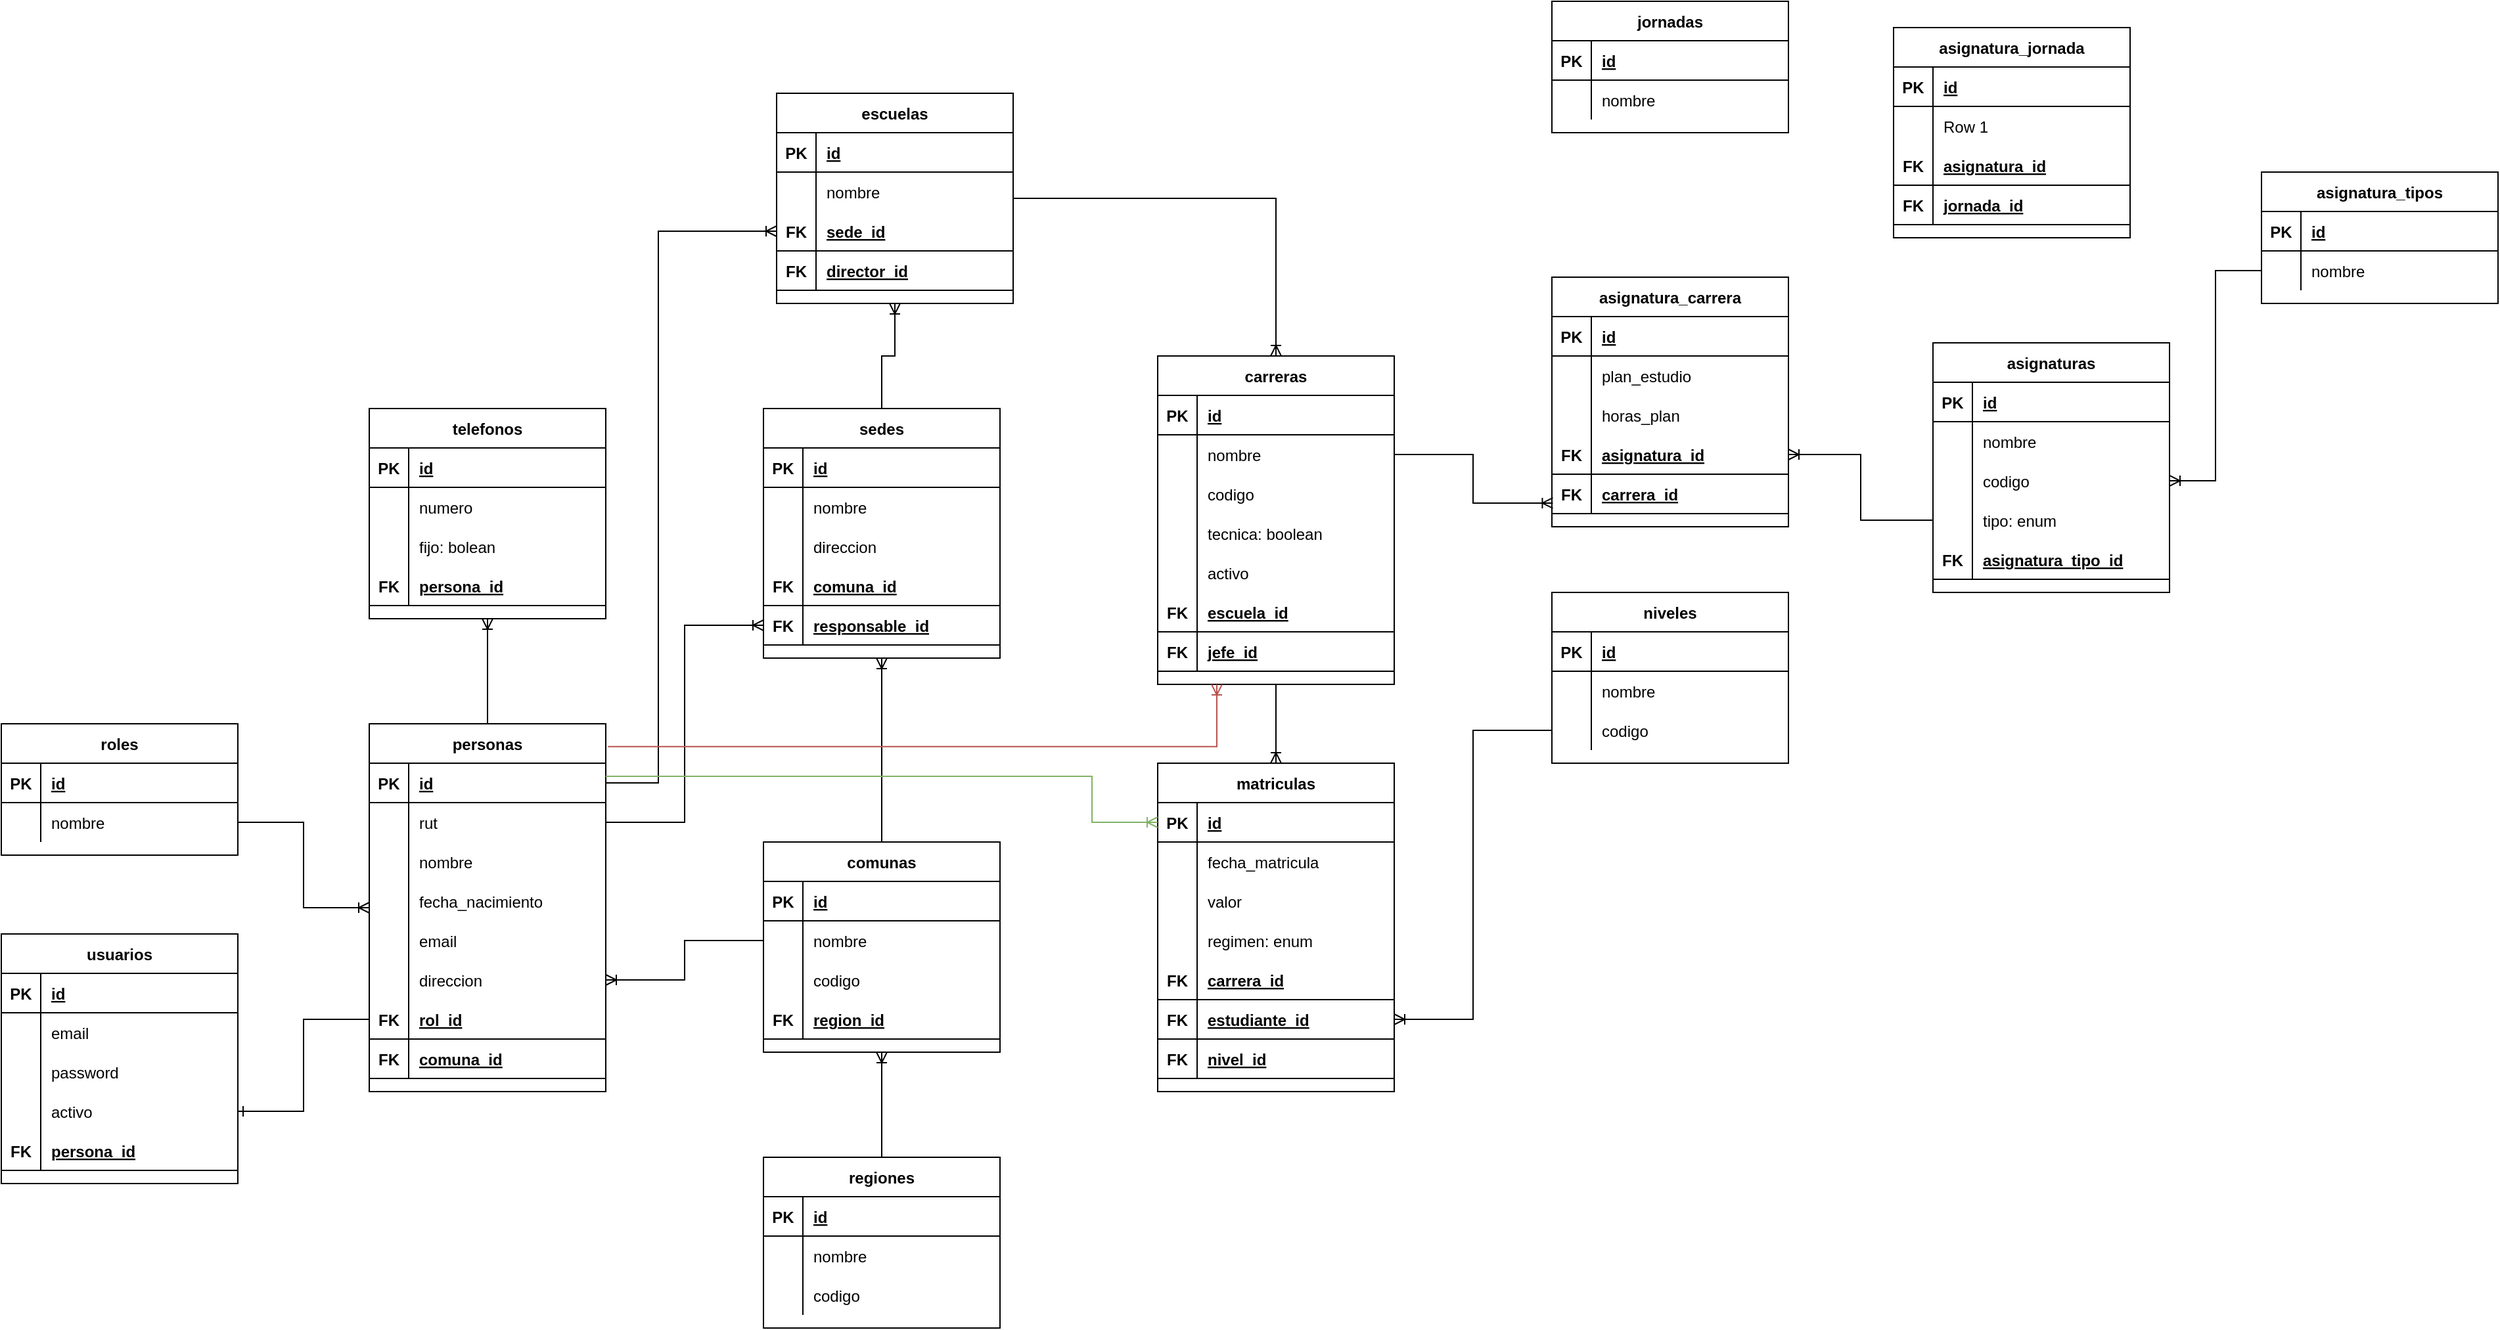 <mxfile version="14.9.9" type="github">
  <diagram id="R2lEEEUBdFMjLlhIrx00" name="Page-1">
    <mxGraphModel dx="739" dy="1495" grid="1" gridSize="10" guides="1" tooltips="1" connect="1" arrows="1" fold="1" page="1" pageScale="1" pageWidth="850" pageHeight="1100" math="0" shadow="0" extFonts="Permanent Marker^https://fonts.googleapis.com/css?family=Permanent+Marker">
      <root>
        <mxCell id="0" />
        <mxCell id="1" parent="0" />
        <mxCell id="DU2EEfuIi1lP_A9ynI_2-1" value="roles" style="shape=table;startSize=30;container=1;collapsible=1;childLayout=tableLayout;fixedRows=1;rowLines=0;fontStyle=1;align=center;resizeLast=1;" parent="1" vertex="1">
          <mxGeometry x="160" y="80" width="180" height="100" as="geometry" />
        </mxCell>
        <mxCell id="DU2EEfuIi1lP_A9ynI_2-2" value="" style="shape=partialRectangle;collapsible=0;dropTarget=0;pointerEvents=0;fillColor=none;top=0;left=0;bottom=1;right=0;points=[[0,0.5],[1,0.5]];portConstraint=eastwest;" parent="DU2EEfuIi1lP_A9ynI_2-1" vertex="1">
          <mxGeometry y="30" width="180" height="30" as="geometry" />
        </mxCell>
        <mxCell id="DU2EEfuIi1lP_A9ynI_2-3" value="PK" style="shape=partialRectangle;connectable=0;fillColor=none;top=0;left=0;bottom=0;right=0;fontStyle=1;overflow=hidden;" parent="DU2EEfuIi1lP_A9ynI_2-2" vertex="1">
          <mxGeometry width="30" height="30" as="geometry" />
        </mxCell>
        <mxCell id="DU2EEfuIi1lP_A9ynI_2-4" value="id" style="shape=partialRectangle;connectable=0;fillColor=none;top=0;left=0;bottom=0;right=0;align=left;spacingLeft=6;fontStyle=5;overflow=hidden;" parent="DU2EEfuIi1lP_A9ynI_2-2" vertex="1">
          <mxGeometry x="30" width="150" height="30" as="geometry" />
        </mxCell>
        <mxCell id="DU2EEfuIi1lP_A9ynI_2-5" value="" style="shape=partialRectangle;collapsible=0;dropTarget=0;pointerEvents=0;fillColor=none;top=0;left=0;bottom=0;right=0;points=[[0,0.5],[1,0.5]];portConstraint=eastwest;" parent="DU2EEfuIi1lP_A9ynI_2-1" vertex="1">
          <mxGeometry y="60" width="180" height="30" as="geometry" />
        </mxCell>
        <mxCell id="DU2EEfuIi1lP_A9ynI_2-6" value="" style="shape=partialRectangle;connectable=0;fillColor=none;top=0;left=0;bottom=0;right=0;editable=1;overflow=hidden;" parent="DU2EEfuIi1lP_A9ynI_2-5" vertex="1">
          <mxGeometry width="30" height="30" as="geometry" />
        </mxCell>
        <mxCell id="DU2EEfuIi1lP_A9ynI_2-7" value="nombre" style="shape=partialRectangle;connectable=0;fillColor=none;top=0;left=0;bottom=0;right=0;align=left;spacingLeft=6;overflow=hidden;" parent="DU2EEfuIi1lP_A9ynI_2-5" vertex="1">
          <mxGeometry x="30" width="150" height="30" as="geometry" />
        </mxCell>
        <mxCell id="DU2EEfuIi1lP_A9ynI_2-14" value="usuarios" style="shape=table;startSize=30;container=1;collapsible=1;childLayout=tableLayout;fixedRows=1;rowLines=0;fontStyle=1;align=center;resizeLast=1;" parent="1" vertex="1">
          <mxGeometry x="160" y="240" width="180" height="190" as="geometry" />
        </mxCell>
        <mxCell id="DU2EEfuIi1lP_A9ynI_2-15" value="" style="shape=partialRectangle;collapsible=0;dropTarget=0;pointerEvents=0;fillColor=none;top=0;left=0;bottom=1;right=0;points=[[0,0.5],[1,0.5]];portConstraint=eastwest;" parent="DU2EEfuIi1lP_A9ynI_2-14" vertex="1">
          <mxGeometry y="30" width="180" height="30" as="geometry" />
        </mxCell>
        <mxCell id="DU2EEfuIi1lP_A9ynI_2-16" value="PK" style="shape=partialRectangle;connectable=0;fillColor=none;top=0;left=0;bottom=0;right=0;fontStyle=1;overflow=hidden;" parent="DU2EEfuIi1lP_A9ynI_2-15" vertex="1">
          <mxGeometry width="30" height="30" as="geometry" />
        </mxCell>
        <mxCell id="DU2EEfuIi1lP_A9ynI_2-17" value="id" style="shape=partialRectangle;connectable=0;fillColor=none;top=0;left=0;bottom=0;right=0;align=left;spacingLeft=6;fontStyle=5;overflow=hidden;" parent="DU2EEfuIi1lP_A9ynI_2-15" vertex="1">
          <mxGeometry x="30" width="150" height="30" as="geometry" />
        </mxCell>
        <mxCell id="DU2EEfuIi1lP_A9ynI_2-18" value="" style="shape=partialRectangle;collapsible=0;dropTarget=0;pointerEvents=0;fillColor=none;top=0;left=0;bottom=0;right=0;points=[[0,0.5],[1,0.5]];portConstraint=eastwest;" parent="DU2EEfuIi1lP_A9ynI_2-14" vertex="1">
          <mxGeometry y="60" width="180" height="30" as="geometry" />
        </mxCell>
        <mxCell id="DU2EEfuIi1lP_A9ynI_2-19" value="" style="shape=partialRectangle;connectable=0;fillColor=none;top=0;left=0;bottom=0;right=0;editable=1;overflow=hidden;" parent="DU2EEfuIi1lP_A9ynI_2-18" vertex="1">
          <mxGeometry width="30" height="30" as="geometry" />
        </mxCell>
        <mxCell id="DU2EEfuIi1lP_A9ynI_2-20" value="email" style="shape=partialRectangle;connectable=0;fillColor=none;top=0;left=0;bottom=0;right=0;align=left;spacingLeft=6;overflow=hidden;" parent="DU2EEfuIi1lP_A9ynI_2-18" vertex="1">
          <mxGeometry x="30" width="150" height="30" as="geometry" />
        </mxCell>
        <mxCell id="DU2EEfuIi1lP_A9ynI_2-21" value="" style="shape=partialRectangle;collapsible=0;dropTarget=0;pointerEvents=0;fillColor=none;top=0;left=0;bottom=0;right=0;points=[[0,0.5],[1,0.5]];portConstraint=eastwest;" parent="DU2EEfuIi1lP_A9ynI_2-14" vertex="1">
          <mxGeometry y="90" width="180" height="30" as="geometry" />
        </mxCell>
        <mxCell id="DU2EEfuIi1lP_A9ynI_2-22" value="" style="shape=partialRectangle;connectable=0;fillColor=none;top=0;left=0;bottom=0;right=0;editable=1;overflow=hidden;" parent="DU2EEfuIi1lP_A9ynI_2-21" vertex="1">
          <mxGeometry width="30" height="30" as="geometry" />
        </mxCell>
        <mxCell id="DU2EEfuIi1lP_A9ynI_2-23" value="password" style="shape=partialRectangle;connectable=0;fillColor=none;top=0;left=0;bottom=0;right=0;align=left;spacingLeft=6;overflow=hidden;" parent="DU2EEfuIi1lP_A9ynI_2-21" vertex="1">
          <mxGeometry x="30" width="150" height="30" as="geometry" />
        </mxCell>
        <mxCell id="DU2EEfuIi1lP_A9ynI_2-24" value="" style="shape=partialRectangle;collapsible=0;dropTarget=0;pointerEvents=0;fillColor=none;top=0;left=0;bottom=0;right=0;points=[[0,0.5],[1,0.5]];portConstraint=eastwest;" parent="DU2EEfuIi1lP_A9ynI_2-14" vertex="1">
          <mxGeometry y="120" width="180" height="30" as="geometry" />
        </mxCell>
        <mxCell id="DU2EEfuIi1lP_A9ynI_2-25" value="" style="shape=partialRectangle;connectable=0;fillColor=none;top=0;left=0;bottom=0;right=0;editable=1;overflow=hidden;" parent="DU2EEfuIi1lP_A9ynI_2-24" vertex="1">
          <mxGeometry width="30" height="30" as="geometry" />
        </mxCell>
        <mxCell id="DU2EEfuIi1lP_A9ynI_2-26" value="activo" style="shape=partialRectangle;connectable=0;fillColor=none;top=0;left=0;bottom=0;right=0;align=left;spacingLeft=6;overflow=hidden;" parent="DU2EEfuIi1lP_A9ynI_2-24" vertex="1">
          <mxGeometry x="30" width="150" height="30" as="geometry" />
        </mxCell>
        <mxCell id="DU2EEfuIi1lP_A9ynI_2-48" value="" style="shape=partialRectangle;collapsible=0;dropTarget=0;pointerEvents=0;fillColor=none;top=0;left=0;bottom=1;right=0;points=[[0,0.5],[1,0.5]];portConstraint=eastwest;" parent="DU2EEfuIi1lP_A9ynI_2-14" vertex="1">
          <mxGeometry y="150" width="180" height="30" as="geometry" />
        </mxCell>
        <mxCell id="DU2EEfuIi1lP_A9ynI_2-49" value="FK" style="shape=partialRectangle;connectable=0;fillColor=none;top=0;left=0;bottom=0;right=0;fontStyle=1;overflow=hidden;" parent="DU2EEfuIi1lP_A9ynI_2-48" vertex="1">
          <mxGeometry width="30" height="30" as="geometry" />
        </mxCell>
        <mxCell id="DU2EEfuIi1lP_A9ynI_2-50" value="persona_id" style="shape=partialRectangle;connectable=0;fillColor=none;top=0;left=0;bottom=0;right=0;align=left;spacingLeft=6;fontStyle=5;overflow=hidden;" parent="DU2EEfuIi1lP_A9ynI_2-48" vertex="1">
          <mxGeometry x="30" width="150" height="30" as="geometry" />
        </mxCell>
        <mxCell id="DU2EEfuIi1lP_A9ynI_2-64" style="edgeStyle=orthogonalEdgeStyle;rounded=0;orthogonalLoop=1;jettySize=auto;html=1;entryX=0.5;entryY=1;entryDx=0;entryDy=0;endArrow=ERoneToMany;endFill=0;" parent="1" source="DU2EEfuIi1lP_A9ynI_2-27" target="DU2EEfuIi1lP_A9ynI_2-51" edge="1">
          <mxGeometry relative="1" as="geometry" />
        </mxCell>
        <mxCell id="DU2EEfuIi1lP_A9ynI_2-27" value="personas" style="shape=table;startSize=30;container=1;collapsible=1;childLayout=tableLayout;fixedRows=1;rowLines=0;fontStyle=1;align=center;resizeLast=1;" parent="1" vertex="1">
          <mxGeometry x="440" y="80" width="180" height="280" as="geometry" />
        </mxCell>
        <mxCell id="DU2EEfuIi1lP_A9ynI_2-28" value="" style="shape=partialRectangle;collapsible=0;dropTarget=0;pointerEvents=0;fillColor=none;top=0;left=0;bottom=1;right=0;points=[[0,0.5],[1,0.5]];portConstraint=eastwest;" parent="DU2EEfuIi1lP_A9ynI_2-27" vertex="1">
          <mxGeometry y="30" width="180" height="30" as="geometry" />
        </mxCell>
        <mxCell id="DU2EEfuIi1lP_A9ynI_2-29" value="PK" style="shape=partialRectangle;connectable=0;fillColor=none;top=0;left=0;bottom=0;right=0;fontStyle=1;overflow=hidden;" parent="DU2EEfuIi1lP_A9ynI_2-28" vertex="1">
          <mxGeometry width="30" height="30" as="geometry" />
        </mxCell>
        <mxCell id="DU2EEfuIi1lP_A9ynI_2-30" value="id" style="shape=partialRectangle;connectable=0;fillColor=none;top=0;left=0;bottom=0;right=0;align=left;spacingLeft=6;fontStyle=5;overflow=hidden;" parent="DU2EEfuIi1lP_A9ynI_2-28" vertex="1">
          <mxGeometry x="30" width="150" height="30" as="geometry" />
        </mxCell>
        <mxCell id="DU2EEfuIi1lP_A9ynI_2-31" value="" style="shape=partialRectangle;collapsible=0;dropTarget=0;pointerEvents=0;fillColor=none;top=0;left=0;bottom=0;right=0;points=[[0,0.5],[1,0.5]];portConstraint=eastwest;" parent="DU2EEfuIi1lP_A9ynI_2-27" vertex="1">
          <mxGeometry y="60" width="180" height="30" as="geometry" />
        </mxCell>
        <mxCell id="DU2EEfuIi1lP_A9ynI_2-32" value="" style="shape=partialRectangle;connectable=0;fillColor=none;top=0;left=0;bottom=0;right=0;editable=1;overflow=hidden;" parent="DU2EEfuIi1lP_A9ynI_2-31" vertex="1">
          <mxGeometry width="30" height="30" as="geometry" />
        </mxCell>
        <mxCell id="DU2EEfuIi1lP_A9ynI_2-33" value="rut" style="shape=partialRectangle;connectable=0;fillColor=none;top=0;left=0;bottom=0;right=0;align=left;spacingLeft=6;overflow=hidden;" parent="DU2EEfuIi1lP_A9ynI_2-31" vertex="1">
          <mxGeometry x="30" width="150" height="30" as="geometry" />
        </mxCell>
        <mxCell id="DU2EEfuIi1lP_A9ynI_2-34" value="" style="shape=partialRectangle;collapsible=0;dropTarget=0;pointerEvents=0;fillColor=none;top=0;left=0;bottom=0;right=0;points=[[0,0.5],[1,0.5]];portConstraint=eastwest;" parent="DU2EEfuIi1lP_A9ynI_2-27" vertex="1">
          <mxGeometry y="90" width="180" height="30" as="geometry" />
        </mxCell>
        <mxCell id="DU2EEfuIi1lP_A9ynI_2-35" value="" style="shape=partialRectangle;connectable=0;fillColor=none;top=0;left=0;bottom=0;right=0;editable=1;overflow=hidden;" parent="DU2EEfuIi1lP_A9ynI_2-34" vertex="1">
          <mxGeometry width="30" height="30" as="geometry" />
        </mxCell>
        <mxCell id="DU2EEfuIi1lP_A9ynI_2-36" value="nombre" style="shape=partialRectangle;connectable=0;fillColor=none;top=0;left=0;bottom=0;right=0;align=left;spacingLeft=6;overflow=hidden;" parent="DU2EEfuIi1lP_A9ynI_2-34" vertex="1">
          <mxGeometry x="30" width="150" height="30" as="geometry" />
        </mxCell>
        <mxCell id="iSBDX4GjS7XLwyYD2-9B-4" value="" style="shape=partialRectangle;collapsible=0;dropTarget=0;pointerEvents=0;fillColor=none;top=0;left=0;bottom=0;right=0;points=[[0,0.5],[1,0.5]];portConstraint=eastwest;" vertex="1" parent="DU2EEfuIi1lP_A9ynI_2-27">
          <mxGeometry y="120" width="180" height="30" as="geometry" />
        </mxCell>
        <mxCell id="iSBDX4GjS7XLwyYD2-9B-5" value="" style="shape=partialRectangle;connectable=0;fillColor=none;top=0;left=0;bottom=0;right=0;editable=1;overflow=hidden;" vertex="1" parent="iSBDX4GjS7XLwyYD2-9B-4">
          <mxGeometry width="30" height="30" as="geometry" />
        </mxCell>
        <mxCell id="iSBDX4GjS7XLwyYD2-9B-6" value="fecha_nacimiento" style="shape=partialRectangle;connectable=0;fillColor=none;top=0;left=0;bottom=0;right=0;align=left;spacingLeft=6;overflow=hidden;" vertex="1" parent="iSBDX4GjS7XLwyYD2-9B-4">
          <mxGeometry x="30" width="150" height="30" as="geometry" />
        </mxCell>
        <mxCell id="DU2EEfuIi1lP_A9ynI_2-37" value="" style="shape=partialRectangle;collapsible=0;dropTarget=0;pointerEvents=0;fillColor=none;top=0;left=0;bottom=0;right=0;points=[[0,0.5],[1,0.5]];portConstraint=eastwest;" parent="DU2EEfuIi1lP_A9ynI_2-27" vertex="1">
          <mxGeometry y="150" width="180" height="30" as="geometry" />
        </mxCell>
        <mxCell id="DU2EEfuIi1lP_A9ynI_2-38" value="" style="shape=partialRectangle;connectable=0;fillColor=none;top=0;left=0;bottom=0;right=0;editable=1;overflow=hidden;" parent="DU2EEfuIi1lP_A9ynI_2-37" vertex="1">
          <mxGeometry width="30" height="30" as="geometry" />
        </mxCell>
        <mxCell id="DU2EEfuIi1lP_A9ynI_2-39" value="email" style="shape=partialRectangle;connectable=0;fillColor=none;top=0;left=0;bottom=0;right=0;align=left;spacingLeft=6;overflow=hidden;" parent="DU2EEfuIi1lP_A9ynI_2-37" vertex="1">
          <mxGeometry x="30" width="150" height="30" as="geometry" />
        </mxCell>
        <mxCell id="DU2EEfuIi1lP_A9ynI_2-40" value="" style="shape=partialRectangle;collapsible=0;dropTarget=0;pointerEvents=0;fillColor=none;top=0;left=0;bottom=0;right=0;points=[[0,0.5],[1,0.5]];portConstraint=eastwest;" parent="DU2EEfuIi1lP_A9ynI_2-27" vertex="1">
          <mxGeometry y="180" width="180" height="30" as="geometry" />
        </mxCell>
        <mxCell id="DU2EEfuIi1lP_A9ynI_2-41" value="" style="shape=partialRectangle;connectable=0;fillColor=none;top=0;left=0;bottom=0;right=0;editable=1;overflow=hidden;" parent="DU2EEfuIi1lP_A9ynI_2-40" vertex="1">
          <mxGeometry width="30" height="30" as="geometry" />
        </mxCell>
        <mxCell id="DU2EEfuIi1lP_A9ynI_2-42" value="direccion" style="shape=partialRectangle;connectable=0;fillColor=none;top=0;left=0;bottom=0;right=0;align=left;spacingLeft=6;overflow=hidden;" parent="DU2EEfuIi1lP_A9ynI_2-40" vertex="1">
          <mxGeometry x="30" width="150" height="30" as="geometry" />
        </mxCell>
        <mxCell id="DU2EEfuIi1lP_A9ynI_2-44" value="" style="shape=partialRectangle;collapsible=0;dropTarget=0;pointerEvents=0;fillColor=none;top=0;left=0;bottom=1;right=0;points=[[0,0.5],[1,0.5]];portConstraint=eastwest;" parent="DU2EEfuIi1lP_A9ynI_2-27" vertex="1">
          <mxGeometry y="210" width="180" height="30" as="geometry" />
        </mxCell>
        <mxCell id="DU2EEfuIi1lP_A9ynI_2-45" value="FK" style="shape=partialRectangle;connectable=0;fillColor=none;top=0;left=0;bottom=0;right=0;fontStyle=1;overflow=hidden;" parent="DU2EEfuIi1lP_A9ynI_2-44" vertex="1">
          <mxGeometry width="30" height="30" as="geometry" />
        </mxCell>
        <mxCell id="DU2EEfuIi1lP_A9ynI_2-46" value="rol_id" style="shape=partialRectangle;connectable=0;fillColor=none;top=0;left=0;bottom=0;right=0;align=left;spacingLeft=6;fontStyle=5;overflow=hidden;" parent="DU2EEfuIi1lP_A9ynI_2-44" vertex="1">
          <mxGeometry x="30" width="150" height="30" as="geometry" />
        </mxCell>
        <mxCell id="DU2EEfuIi1lP_A9ynI_2-102" value="" style="shape=partialRectangle;collapsible=0;dropTarget=0;pointerEvents=0;fillColor=none;top=0;left=0;bottom=1;right=0;points=[[0,0.5],[1,0.5]];portConstraint=eastwest;" parent="DU2EEfuIi1lP_A9ynI_2-27" vertex="1">
          <mxGeometry y="240" width="180" height="30" as="geometry" />
        </mxCell>
        <mxCell id="DU2EEfuIi1lP_A9ynI_2-103" value="FK" style="shape=partialRectangle;connectable=0;fillColor=none;top=0;left=0;bottom=0;right=0;fontStyle=1;overflow=hidden;" parent="DU2EEfuIi1lP_A9ynI_2-102" vertex="1">
          <mxGeometry width="30" height="30" as="geometry" />
        </mxCell>
        <mxCell id="DU2EEfuIi1lP_A9ynI_2-104" value="comuna_id" style="shape=partialRectangle;connectable=0;fillColor=none;top=0;left=0;bottom=0;right=0;align=left;spacingLeft=6;fontStyle=5;overflow=hidden;" parent="DU2EEfuIi1lP_A9ynI_2-102" vertex="1">
          <mxGeometry x="30" width="150" height="30" as="geometry" />
        </mxCell>
        <mxCell id="DU2EEfuIi1lP_A9ynI_2-43" style="edgeStyle=orthogonalEdgeStyle;rounded=0;orthogonalLoop=1;jettySize=auto;html=1;entryX=0;entryY=0.5;entryDx=0;entryDy=0;endArrow=ERoneToMany;endFill=0;" parent="1" source="DU2EEfuIi1lP_A9ynI_2-5" target="DU2EEfuIi1lP_A9ynI_2-27" edge="1">
          <mxGeometry relative="1" as="geometry" />
        </mxCell>
        <mxCell id="DU2EEfuIi1lP_A9ynI_2-47" style="edgeStyle=orthogonalEdgeStyle;rounded=0;orthogonalLoop=1;jettySize=auto;html=1;entryX=1;entryY=0.5;entryDx=0;entryDy=0;endArrow=ERone;endFill=0;" parent="1" source="DU2EEfuIi1lP_A9ynI_2-44" target="DU2EEfuIi1lP_A9ynI_2-24" edge="1">
          <mxGeometry relative="1" as="geometry" />
        </mxCell>
        <mxCell id="DU2EEfuIi1lP_A9ynI_2-51" value="telefonos" style="shape=table;startSize=30;container=1;collapsible=1;childLayout=tableLayout;fixedRows=1;rowLines=0;fontStyle=1;align=center;resizeLast=1;" parent="1" vertex="1">
          <mxGeometry x="440" y="-160" width="180" height="160" as="geometry" />
        </mxCell>
        <mxCell id="DU2EEfuIi1lP_A9ynI_2-52" value="" style="shape=partialRectangle;collapsible=0;dropTarget=0;pointerEvents=0;fillColor=none;top=0;left=0;bottom=1;right=0;points=[[0,0.5],[1,0.5]];portConstraint=eastwest;" parent="DU2EEfuIi1lP_A9ynI_2-51" vertex="1">
          <mxGeometry y="30" width="180" height="30" as="geometry" />
        </mxCell>
        <mxCell id="DU2EEfuIi1lP_A9ynI_2-53" value="PK" style="shape=partialRectangle;connectable=0;fillColor=none;top=0;left=0;bottom=0;right=0;fontStyle=1;overflow=hidden;" parent="DU2EEfuIi1lP_A9ynI_2-52" vertex="1">
          <mxGeometry width="30" height="30" as="geometry" />
        </mxCell>
        <mxCell id="DU2EEfuIi1lP_A9ynI_2-54" value="id" style="shape=partialRectangle;connectable=0;fillColor=none;top=0;left=0;bottom=0;right=0;align=left;spacingLeft=6;fontStyle=5;overflow=hidden;" parent="DU2EEfuIi1lP_A9ynI_2-52" vertex="1">
          <mxGeometry x="30" width="150" height="30" as="geometry" />
        </mxCell>
        <mxCell id="DU2EEfuIi1lP_A9ynI_2-55" value="" style="shape=partialRectangle;collapsible=0;dropTarget=0;pointerEvents=0;fillColor=none;top=0;left=0;bottom=0;right=0;points=[[0,0.5],[1,0.5]];portConstraint=eastwest;" parent="DU2EEfuIi1lP_A9ynI_2-51" vertex="1">
          <mxGeometry y="60" width="180" height="30" as="geometry" />
        </mxCell>
        <mxCell id="DU2EEfuIi1lP_A9ynI_2-56" value="" style="shape=partialRectangle;connectable=0;fillColor=none;top=0;left=0;bottom=0;right=0;editable=1;overflow=hidden;" parent="DU2EEfuIi1lP_A9ynI_2-55" vertex="1">
          <mxGeometry width="30" height="30" as="geometry" />
        </mxCell>
        <mxCell id="DU2EEfuIi1lP_A9ynI_2-57" value="numero" style="shape=partialRectangle;connectable=0;fillColor=none;top=0;left=0;bottom=0;right=0;align=left;spacingLeft=6;overflow=hidden;" parent="DU2EEfuIi1lP_A9ynI_2-55" vertex="1">
          <mxGeometry x="30" width="150" height="30" as="geometry" />
        </mxCell>
        <mxCell id="DU2EEfuIi1lP_A9ynI_2-58" value="" style="shape=partialRectangle;collapsible=0;dropTarget=0;pointerEvents=0;fillColor=none;top=0;left=0;bottom=0;right=0;points=[[0,0.5],[1,0.5]];portConstraint=eastwest;" parent="DU2EEfuIi1lP_A9ynI_2-51" vertex="1">
          <mxGeometry y="90" width="180" height="30" as="geometry" />
        </mxCell>
        <mxCell id="DU2EEfuIi1lP_A9ynI_2-59" value="" style="shape=partialRectangle;connectable=0;fillColor=none;top=0;left=0;bottom=0;right=0;editable=1;overflow=hidden;" parent="DU2EEfuIi1lP_A9ynI_2-58" vertex="1">
          <mxGeometry width="30" height="30" as="geometry" />
        </mxCell>
        <mxCell id="DU2EEfuIi1lP_A9ynI_2-60" value="fijo: bolean" style="shape=partialRectangle;connectable=0;fillColor=none;top=0;left=0;bottom=0;right=0;align=left;spacingLeft=6;overflow=hidden;" parent="DU2EEfuIi1lP_A9ynI_2-58" vertex="1">
          <mxGeometry x="30" width="150" height="30" as="geometry" />
        </mxCell>
        <mxCell id="DU2EEfuIi1lP_A9ynI_2-65" value="" style="shape=partialRectangle;collapsible=0;dropTarget=0;pointerEvents=0;fillColor=none;top=0;left=0;bottom=1;right=0;points=[[0,0.5],[1,0.5]];portConstraint=eastwest;" parent="DU2EEfuIi1lP_A9ynI_2-51" vertex="1">
          <mxGeometry y="120" width="180" height="30" as="geometry" />
        </mxCell>
        <mxCell id="DU2EEfuIi1lP_A9ynI_2-66" value="FK" style="shape=partialRectangle;connectable=0;fillColor=none;top=0;left=0;bottom=0;right=0;fontStyle=1;overflow=hidden;" parent="DU2EEfuIi1lP_A9ynI_2-65" vertex="1">
          <mxGeometry width="30" height="30" as="geometry" />
        </mxCell>
        <mxCell id="DU2EEfuIi1lP_A9ynI_2-67" value="persona_id" style="shape=partialRectangle;connectable=0;fillColor=none;top=0;left=0;bottom=0;right=0;align=left;spacingLeft=6;fontStyle=5;overflow=hidden;" parent="DU2EEfuIi1lP_A9ynI_2-65" vertex="1">
          <mxGeometry x="30" width="150" height="30" as="geometry" />
        </mxCell>
        <mxCell id="DU2EEfuIi1lP_A9ynI_2-97" style="edgeStyle=orthogonalEdgeStyle;rounded=0;orthogonalLoop=1;jettySize=auto;html=1;entryX=0.5;entryY=1;entryDx=0;entryDy=0;endArrow=ERoneToMany;endFill=0;" parent="1" source="DU2EEfuIi1lP_A9ynI_2-68" target="DU2EEfuIi1lP_A9ynI_2-84" edge="1">
          <mxGeometry relative="1" as="geometry" />
        </mxCell>
        <mxCell id="DU2EEfuIi1lP_A9ynI_2-68" value="regiones" style="shape=table;startSize=30;container=1;collapsible=1;childLayout=tableLayout;fixedRows=1;rowLines=0;fontStyle=1;align=center;resizeLast=1;" parent="1" vertex="1">
          <mxGeometry x="740" y="410" width="180" height="130" as="geometry" />
        </mxCell>
        <mxCell id="DU2EEfuIi1lP_A9ynI_2-69" value="" style="shape=partialRectangle;collapsible=0;dropTarget=0;pointerEvents=0;fillColor=none;top=0;left=0;bottom=1;right=0;points=[[0,0.5],[1,0.5]];portConstraint=eastwest;" parent="DU2EEfuIi1lP_A9ynI_2-68" vertex="1">
          <mxGeometry y="30" width="180" height="30" as="geometry" />
        </mxCell>
        <mxCell id="DU2EEfuIi1lP_A9ynI_2-70" value="PK" style="shape=partialRectangle;connectable=0;fillColor=none;top=0;left=0;bottom=0;right=0;fontStyle=1;overflow=hidden;" parent="DU2EEfuIi1lP_A9ynI_2-69" vertex="1">
          <mxGeometry width="30" height="30" as="geometry" />
        </mxCell>
        <mxCell id="DU2EEfuIi1lP_A9ynI_2-71" value="id" style="shape=partialRectangle;connectable=0;fillColor=none;top=0;left=0;bottom=0;right=0;align=left;spacingLeft=6;fontStyle=5;overflow=hidden;" parent="DU2EEfuIi1lP_A9ynI_2-69" vertex="1">
          <mxGeometry x="30" width="150" height="30" as="geometry" />
        </mxCell>
        <mxCell id="DU2EEfuIi1lP_A9ynI_2-72" value="" style="shape=partialRectangle;collapsible=0;dropTarget=0;pointerEvents=0;fillColor=none;top=0;left=0;bottom=0;right=0;points=[[0,0.5],[1,0.5]];portConstraint=eastwest;" parent="DU2EEfuIi1lP_A9ynI_2-68" vertex="1">
          <mxGeometry y="60" width="180" height="30" as="geometry" />
        </mxCell>
        <mxCell id="DU2EEfuIi1lP_A9ynI_2-73" value="" style="shape=partialRectangle;connectable=0;fillColor=none;top=0;left=0;bottom=0;right=0;editable=1;overflow=hidden;" parent="DU2EEfuIi1lP_A9ynI_2-72" vertex="1">
          <mxGeometry width="30" height="30" as="geometry" />
        </mxCell>
        <mxCell id="DU2EEfuIi1lP_A9ynI_2-74" value="nombre" style="shape=partialRectangle;connectable=0;fillColor=none;top=0;left=0;bottom=0;right=0;align=left;spacingLeft=6;overflow=hidden;" parent="DU2EEfuIi1lP_A9ynI_2-72" vertex="1">
          <mxGeometry x="30" width="150" height="30" as="geometry" />
        </mxCell>
        <mxCell id="DU2EEfuIi1lP_A9ynI_2-81" value="" style="shape=partialRectangle;collapsible=0;dropTarget=0;pointerEvents=0;fillColor=none;top=0;left=0;bottom=0;right=0;points=[[0,0.5],[1,0.5]];portConstraint=eastwest;" parent="DU2EEfuIi1lP_A9ynI_2-68" vertex="1">
          <mxGeometry y="90" width="180" height="30" as="geometry" />
        </mxCell>
        <mxCell id="DU2EEfuIi1lP_A9ynI_2-82" value="" style="shape=partialRectangle;connectable=0;fillColor=none;top=0;left=0;bottom=0;right=0;editable=1;overflow=hidden;" parent="DU2EEfuIi1lP_A9ynI_2-81" vertex="1">
          <mxGeometry width="30" height="30" as="geometry" />
        </mxCell>
        <mxCell id="DU2EEfuIi1lP_A9ynI_2-83" value="codigo" style="shape=partialRectangle;connectable=0;fillColor=none;top=0;left=0;bottom=0;right=0;align=left;spacingLeft=6;overflow=hidden;" parent="DU2EEfuIi1lP_A9ynI_2-81" vertex="1">
          <mxGeometry x="30" width="150" height="30" as="geometry" />
        </mxCell>
        <mxCell id="iSBDX4GjS7XLwyYD2-9B-36" style="edgeStyle=orthogonalEdgeStyle;rounded=0;orthogonalLoop=1;jettySize=auto;html=1;entryX=0.5;entryY=1;entryDx=0;entryDy=0;endArrow=ERoneToMany;endFill=0;" edge="1" parent="1" source="DU2EEfuIi1lP_A9ynI_2-84" target="iSBDX4GjS7XLwyYD2-9B-20">
          <mxGeometry relative="1" as="geometry" />
        </mxCell>
        <mxCell id="DU2EEfuIi1lP_A9ynI_2-84" value="comunas" style="shape=table;startSize=30;container=1;collapsible=1;childLayout=tableLayout;fixedRows=1;rowLines=0;fontStyle=1;align=center;resizeLast=1;" parent="1" vertex="1">
          <mxGeometry x="740" y="170" width="180" height="160" as="geometry" />
        </mxCell>
        <mxCell id="DU2EEfuIi1lP_A9ynI_2-85" value="" style="shape=partialRectangle;collapsible=0;dropTarget=0;pointerEvents=0;fillColor=none;top=0;left=0;bottom=1;right=0;points=[[0,0.5],[1,0.5]];portConstraint=eastwest;" parent="DU2EEfuIi1lP_A9ynI_2-84" vertex="1">
          <mxGeometry y="30" width="180" height="30" as="geometry" />
        </mxCell>
        <mxCell id="DU2EEfuIi1lP_A9ynI_2-86" value="PK" style="shape=partialRectangle;connectable=0;fillColor=none;top=0;left=0;bottom=0;right=0;fontStyle=1;overflow=hidden;" parent="DU2EEfuIi1lP_A9ynI_2-85" vertex="1">
          <mxGeometry width="30" height="30" as="geometry" />
        </mxCell>
        <mxCell id="DU2EEfuIi1lP_A9ynI_2-87" value="id" style="shape=partialRectangle;connectable=0;fillColor=none;top=0;left=0;bottom=0;right=0;align=left;spacingLeft=6;fontStyle=5;overflow=hidden;" parent="DU2EEfuIi1lP_A9ynI_2-85" vertex="1">
          <mxGeometry x="30" width="150" height="30" as="geometry" />
        </mxCell>
        <mxCell id="DU2EEfuIi1lP_A9ynI_2-88" value="" style="shape=partialRectangle;collapsible=0;dropTarget=0;pointerEvents=0;fillColor=none;top=0;left=0;bottom=0;right=0;points=[[0,0.5],[1,0.5]];portConstraint=eastwest;" parent="DU2EEfuIi1lP_A9ynI_2-84" vertex="1">
          <mxGeometry y="60" width="180" height="30" as="geometry" />
        </mxCell>
        <mxCell id="DU2EEfuIi1lP_A9ynI_2-89" value="" style="shape=partialRectangle;connectable=0;fillColor=none;top=0;left=0;bottom=0;right=0;editable=1;overflow=hidden;" parent="DU2EEfuIi1lP_A9ynI_2-88" vertex="1">
          <mxGeometry width="30" height="30" as="geometry" />
        </mxCell>
        <mxCell id="DU2EEfuIi1lP_A9ynI_2-90" value="nombre" style="shape=partialRectangle;connectable=0;fillColor=none;top=0;left=0;bottom=0;right=0;align=left;spacingLeft=6;overflow=hidden;" parent="DU2EEfuIi1lP_A9ynI_2-88" vertex="1">
          <mxGeometry x="30" width="150" height="30" as="geometry" />
        </mxCell>
        <mxCell id="DU2EEfuIi1lP_A9ynI_2-91" value="" style="shape=partialRectangle;collapsible=0;dropTarget=0;pointerEvents=0;fillColor=none;top=0;left=0;bottom=0;right=0;points=[[0,0.5],[1,0.5]];portConstraint=eastwest;" parent="DU2EEfuIi1lP_A9ynI_2-84" vertex="1">
          <mxGeometry y="90" width="180" height="30" as="geometry" />
        </mxCell>
        <mxCell id="DU2EEfuIi1lP_A9ynI_2-92" value="" style="shape=partialRectangle;connectable=0;fillColor=none;top=0;left=0;bottom=0;right=0;editable=1;overflow=hidden;" parent="DU2EEfuIi1lP_A9ynI_2-91" vertex="1">
          <mxGeometry width="30" height="30" as="geometry" />
        </mxCell>
        <mxCell id="DU2EEfuIi1lP_A9ynI_2-93" value="codigo" style="shape=partialRectangle;connectable=0;fillColor=none;top=0;left=0;bottom=0;right=0;align=left;spacingLeft=6;overflow=hidden;" parent="DU2EEfuIi1lP_A9ynI_2-91" vertex="1">
          <mxGeometry x="30" width="150" height="30" as="geometry" />
        </mxCell>
        <mxCell id="DU2EEfuIi1lP_A9ynI_2-98" value="" style="shape=partialRectangle;collapsible=0;dropTarget=0;pointerEvents=0;fillColor=none;top=0;left=0;bottom=1;right=0;points=[[0,0.5],[1,0.5]];portConstraint=eastwest;" parent="DU2EEfuIi1lP_A9ynI_2-84" vertex="1">
          <mxGeometry y="120" width="180" height="30" as="geometry" />
        </mxCell>
        <mxCell id="DU2EEfuIi1lP_A9ynI_2-99" value="FK" style="shape=partialRectangle;connectable=0;fillColor=none;top=0;left=0;bottom=0;right=0;fontStyle=1;overflow=hidden;" parent="DU2EEfuIi1lP_A9ynI_2-98" vertex="1">
          <mxGeometry width="30" height="30" as="geometry" />
        </mxCell>
        <mxCell id="DU2EEfuIi1lP_A9ynI_2-100" value="region_id" style="shape=partialRectangle;connectable=0;fillColor=none;top=0;left=0;bottom=0;right=0;align=left;spacingLeft=6;fontStyle=5;overflow=hidden;" parent="DU2EEfuIi1lP_A9ynI_2-98" vertex="1">
          <mxGeometry x="30" width="150" height="30" as="geometry" />
        </mxCell>
        <mxCell id="DU2EEfuIi1lP_A9ynI_2-101" style="edgeStyle=orthogonalEdgeStyle;rounded=0;orthogonalLoop=1;jettySize=auto;html=1;entryX=1;entryY=0.5;entryDx=0;entryDy=0;endArrow=ERoneToMany;endFill=0;" parent="1" source="DU2EEfuIi1lP_A9ynI_2-88" target="DU2EEfuIi1lP_A9ynI_2-40" edge="1">
          <mxGeometry relative="1" as="geometry" />
        </mxCell>
        <mxCell id="iSBDX4GjS7XLwyYD2-9B-79" style="edgeStyle=orthogonalEdgeStyle;rounded=0;orthogonalLoop=1;jettySize=auto;html=1;entryX=0.5;entryY=0;entryDx=0;entryDy=0;endArrow=ERoneToMany;endFill=0;" edge="1" parent="1" source="iSBDX4GjS7XLwyYD2-9B-7" target="iSBDX4GjS7XLwyYD2-9B-66">
          <mxGeometry relative="1" as="geometry" />
        </mxCell>
        <mxCell id="iSBDX4GjS7XLwyYD2-9B-7" value="escuelas" style="shape=table;startSize=30;container=1;collapsible=1;childLayout=tableLayout;fixedRows=1;rowLines=0;fontStyle=1;align=center;resizeLast=1;" vertex="1" parent="1">
          <mxGeometry x="750" y="-400" width="180" height="160" as="geometry" />
        </mxCell>
        <mxCell id="iSBDX4GjS7XLwyYD2-9B-8" value="" style="shape=partialRectangle;collapsible=0;dropTarget=0;pointerEvents=0;fillColor=none;top=0;left=0;bottom=1;right=0;points=[[0,0.5],[1,0.5]];portConstraint=eastwest;" vertex="1" parent="iSBDX4GjS7XLwyYD2-9B-7">
          <mxGeometry y="30" width="180" height="30" as="geometry" />
        </mxCell>
        <mxCell id="iSBDX4GjS7XLwyYD2-9B-9" value="PK" style="shape=partialRectangle;connectable=0;fillColor=none;top=0;left=0;bottom=0;right=0;fontStyle=1;overflow=hidden;" vertex="1" parent="iSBDX4GjS7XLwyYD2-9B-8">
          <mxGeometry width="30" height="30" as="geometry" />
        </mxCell>
        <mxCell id="iSBDX4GjS7XLwyYD2-9B-10" value="id" style="shape=partialRectangle;connectable=0;fillColor=none;top=0;left=0;bottom=0;right=0;align=left;spacingLeft=6;fontStyle=5;overflow=hidden;" vertex="1" parent="iSBDX4GjS7XLwyYD2-9B-8">
          <mxGeometry x="30" width="150" height="30" as="geometry" />
        </mxCell>
        <mxCell id="iSBDX4GjS7XLwyYD2-9B-11" value="" style="shape=partialRectangle;collapsible=0;dropTarget=0;pointerEvents=0;fillColor=none;top=0;left=0;bottom=0;right=0;points=[[0,0.5],[1,0.5]];portConstraint=eastwest;" vertex="1" parent="iSBDX4GjS7XLwyYD2-9B-7">
          <mxGeometry y="60" width="180" height="30" as="geometry" />
        </mxCell>
        <mxCell id="iSBDX4GjS7XLwyYD2-9B-12" value="" style="shape=partialRectangle;connectable=0;fillColor=none;top=0;left=0;bottom=0;right=0;editable=1;overflow=hidden;" vertex="1" parent="iSBDX4GjS7XLwyYD2-9B-11">
          <mxGeometry width="30" height="30" as="geometry" />
        </mxCell>
        <mxCell id="iSBDX4GjS7XLwyYD2-9B-13" value="nombre" style="shape=partialRectangle;connectable=0;fillColor=none;top=0;left=0;bottom=0;right=0;align=left;spacingLeft=6;overflow=hidden;" vertex="1" parent="iSBDX4GjS7XLwyYD2-9B-11">
          <mxGeometry x="30" width="150" height="30" as="geometry" />
        </mxCell>
        <mxCell id="iSBDX4GjS7XLwyYD2-9B-193" value="" style="shape=partialRectangle;collapsible=0;dropTarget=0;pointerEvents=0;fillColor=none;top=0;left=0;bottom=1;right=0;points=[[0,0.5],[1,0.5]];portConstraint=eastwest;" vertex="1" parent="iSBDX4GjS7XLwyYD2-9B-7">
          <mxGeometry y="90" width="180" height="30" as="geometry" />
        </mxCell>
        <mxCell id="iSBDX4GjS7XLwyYD2-9B-194" value="FK" style="shape=partialRectangle;connectable=0;fillColor=none;top=0;left=0;bottom=0;right=0;fontStyle=1;overflow=hidden;" vertex="1" parent="iSBDX4GjS7XLwyYD2-9B-193">
          <mxGeometry width="30" height="30" as="geometry" />
        </mxCell>
        <mxCell id="iSBDX4GjS7XLwyYD2-9B-195" value="sede_id" style="shape=partialRectangle;connectable=0;fillColor=none;top=0;left=0;bottom=0;right=0;align=left;spacingLeft=6;fontStyle=5;overflow=hidden;" vertex="1" parent="iSBDX4GjS7XLwyYD2-9B-193">
          <mxGeometry x="30" width="150" height="30" as="geometry" />
        </mxCell>
        <mxCell id="iSBDX4GjS7XLwyYD2-9B-196" value="" style="shape=partialRectangle;collapsible=0;dropTarget=0;pointerEvents=0;fillColor=none;top=0;left=0;bottom=1;right=0;points=[[0,0.5],[1,0.5]];portConstraint=eastwest;" vertex="1" parent="iSBDX4GjS7XLwyYD2-9B-7">
          <mxGeometry y="120" width="180" height="30" as="geometry" />
        </mxCell>
        <mxCell id="iSBDX4GjS7XLwyYD2-9B-197" value="FK" style="shape=partialRectangle;connectable=0;fillColor=none;top=0;left=0;bottom=0;right=0;fontStyle=1;overflow=hidden;" vertex="1" parent="iSBDX4GjS7XLwyYD2-9B-196">
          <mxGeometry width="30" height="30" as="geometry" />
        </mxCell>
        <mxCell id="iSBDX4GjS7XLwyYD2-9B-198" value="director_id" style="shape=partialRectangle;connectable=0;fillColor=none;top=0;left=0;bottom=0;right=0;align=left;spacingLeft=6;fontStyle=5;overflow=hidden;" vertex="1" parent="iSBDX4GjS7XLwyYD2-9B-196">
          <mxGeometry x="30" width="150" height="30" as="geometry" />
        </mxCell>
        <mxCell id="iSBDX4GjS7XLwyYD2-9B-64" style="edgeStyle=orthogonalEdgeStyle;rounded=0;orthogonalLoop=1;jettySize=auto;html=1;entryX=0.5;entryY=1;entryDx=0;entryDy=0;endArrow=ERoneToMany;endFill=0;" edge="1" parent="1" source="iSBDX4GjS7XLwyYD2-9B-20" target="iSBDX4GjS7XLwyYD2-9B-7">
          <mxGeometry relative="1" as="geometry">
            <mxPoint x="830" y="-220" as="targetPoint" />
          </mxGeometry>
        </mxCell>
        <mxCell id="iSBDX4GjS7XLwyYD2-9B-20" value="sedes" style="shape=table;startSize=30;container=1;collapsible=1;childLayout=tableLayout;fixedRows=1;rowLines=0;fontStyle=1;align=center;resizeLast=1;" vertex="1" parent="1">
          <mxGeometry x="740" y="-160" width="180" height="190" as="geometry" />
        </mxCell>
        <mxCell id="iSBDX4GjS7XLwyYD2-9B-21" value="" style="shape=partialRectangle;collapsible=0;dropTarget=0;pointerEvents=0;fillColor=none;top=0;left=0;bottom=1;right=0;points=[[0,0.5],[1,0.5]];portConstraint=eastwest;" vertex="1" parent="iSBDX4GjS7XLwyYD2-9B-20">
          <mxGeometry y="30" width="180" height="30" as="geometry" />
        </mxCell>
        <mxCell id="iSBDX4GjS7XLwyYD2-9B-22" value="PK" style="shape=partialRectangle;connectable=0;fillColor=none;top=0;left=0;bottom=0;right=0;fontStyle=1;overflow=hidden;" vertex="1" parent="iSBDX4GjS7XLwyYD2-9B-21">
          <mxGeometry width="30" height="30" as="geometry" />
        </mxCell>
        <mxCell id="iSBDX4GjS7XLwyYD2-9B-23" value="id" style="shape=partialRectangle;connectable=0;fillColor=none;top=0;left=0;bottom=0;right=0;align=left;spacingLeft=6;fontStyle=5;overflow=hidden;" vertex="1" parent="iSBDX4GjS7XLwyYD2-9B-21">
          <mxGeometry x="30" width="150" height="30" as="geometry" />
        </mxCell>
        <mxCell id="iSBDX4GjS7XLwyYD2-9B-24" value="" style="shape=partialRectangle;collapsible=0;dropTarget=0;pointerEvents=0;fillColor=none;top=0;left=0;bottom=0;right=0;points=[[0,0.5],[1,0.5]];portConstraint=eastwest;" vertex="1" parent="iSBDX4GjS7XLwyYD2-9B-20">
          <mxGeometry y="60" width="180" height="30" as="geometry" />
        </mxCell>
        <mxCell id="iSBDX4GjS7XLwyYD2-9B-25" value="" style="shape=partialRectangle;connectable=0;fillColor=none;top=0;left=0;bottom=0;right=0;editable=1;overflow=hidden;" vertex="1" parent="iSBDX4GjS7XLwyYD2-9B-24">
          <mxGeometry width="30" height="30" as="geometry" />
        </mxCell>
        <mxCell id="iSBDX4GjS7XLwyYD2-9B-26" value="nombre" style="shape=partialRectangle;connectable=0;fillColor=none;top=0;left=0;bottom=0;right=0;align=left;spacingLeft=6;overflow=hidden;" vertex="1" parent="iSBDX4GjS7XLwyYD2-9B-24">
          <mxGeometry x="30" width="150" height="30" as="geometry" />
        </mxCell>
        <mxCell id="iSBDX4GjS7XLwyYD2-9B-27" value="" style="shape=partialRectangle;collapsible=0;dropTarget=0;pointerEvents=0;fillColor=none;top=0;left=0;bottom=0;right=0;points=[[0,0.5],[1,0.5]];portConstraint=eastwest;" vertex="1" parent="iSBDX4GjS7XLwyYD2-9B-20">
          <mxGeometry y="90" width="180" height="30" as="geometry" />
        </mxCell>
        <mxCell id="iSBDX4GjS7XLwyYD2-9B-28" value="" style="shape=partialRectangle;connectable=0;fillColor=none;top=0;left=0;bottom=0;right=0;editable=1;overflow=hidden;" vertex="1" parent="iSBDX4GjS7XLwyYD2-9B-27">
          <mxGeometry width="30" height="30" as="geometry" />
        </mxCell>
        <mxCell id="iSBDX4GjS7XLwyYD2-9B-29" value="direccion" style="shape=partialRectangle;connectable=0;fillColor=none;top=0;left=0;bottom=0;right=0;align=left;spacingLeft=6;overflow=hidden;" vertex="1" parent="iSBDX4GjS7XLwyYD2-9B-27">
          <mxGeometry x="30" width="150" height="30" as="geometry" />
        </mxCell>
        <mxCell id="iSBDX4GjS7XLwyYD2-9B-33" value="" style="shape=partialRectangle;collapsible=0;dropTarget=0;pointerEvents=0;fillColor=none;top=0;left=0;bottom=1;right=0;points=[[0,0.5],[1,0.5]];portConstraint=eastwest;" vertex="1" parent="iSBDX4GjS7XLwyYD2-9B-20">
          <mxGeometry y="120" width="180" height="30" as="geometry" />
        </mxCell>
        <mxCell id="iSBDX4GjS7XLwyYD2-9B-34" value="FK" style="shape=partialRectangle;connectable=0;fillColor=none;top=0;left=0;bottom=0;right=0;fontStyle=1;overflow=hidden;" vertex="1" parent="iSBDX4GjS7XLwyYD2-9B-33">
          <mxGeometry width="30" height="30" as="geometry" />
        </mxCell>
        <mxCell id="iSBDX4GjS7XLwyYD2-9B-35" value="comuna_id" style="shape=partialRectangle;connectable=0;fillColor=none;top=0;left=0;bottom=0;right=0;align=left;spacingLeft=6;fontStyle=5;overflow=hidden;" vertex="1" parent="iSBDX4GjS7XLwyYD2-9B-33">
          <mxGeometry x="30" width="150" height="30" as="geometry" />
        </mxCell>
        <mxCell id="iSBDX4GjS7XLwyYD2-9B-38" value="" style="shape=partialRectangle;collapsible=0;dropTarget=0;pointerEvents=0;fillColor=none;top=0;left=0;bottom=1;right=0;points=[[0,0.5],[1,0.5]];portConstraint=eastwest;" vertex="1" parent="iSBDX4GjS7XLwyYD2-9B-20">
          <mxGeometry y="150" width="180" height="30" as="geometry" />
        </mxCell>
        <mxCell id="iSBDX4GjS7XLwyYD2-9B-39" value="FK" style="shape=partialRectangle;connectable=0;fillColor=none;top=0;left=0;bottom=0;right=0;fontStyle=1;overflow=hidden;" vertex="1" parent="iSBDX4GjS7XLwyYD2-9B-38">
          <mxGeometry width="30" height="30" as="geometry" />
        </mxCell>
        <mxCell id="iSBDX4GjS7XLwyYD2-9B-40" value="responsable_id" style="shape=partialRectangle;connectable=0;fillColor=none;top=0;left=0;bottom=0;right=0;align=left;spacingLeft=6;fontStyle=5;overflow=hidden;" vertex="1" parent="iSBDX4GjS7XLwyYD2-9B-38">
          <mxGeometry x="30" width="150" height="30" as="geometry" />
        </mxCell>
        <mxCell id="iSBDX4GjS7XLwyYD2-9B-37" style="edgeStyle=orthogonalEdgeStyle;rounded=0;orthogonalLoop=1;jettySize=auto;html=1;entryX=0;entryY=0.5;entryDx=0;entryDy=0;endArrow=ERoneToMany;endFill=0;" edge="1" parent="1" source="DU2EEfuIi1lP_A9ynI_2-31" target="iSBDX4GjS7XLwyYD2-9B-38">
          <mxGeometry relative="1" as="geometry" />
        </mxCell>
        <mxCell id="iSBDX4GjS7XLwyYD2-9B-65" style="edgeStyle=orthogonalEdgeStyle;rounded=0;orthogonalLoop=1;jettySize=auto;html=1;entryX=0;entryY=0.5;entryDx=0;entryDy=0;endArrow=ERoneToMany;endFill=0;" edge="1" parent="1" source="DU2EEfuIi1lP_A9ynI_2-28" target="iSBDX4GjS7XLwyYD2-9B-193">
          <mxGeometry relative="1" as="geometry">
            <mxPoint x="740" y="-245" as="targetPoint" />
            <Array as="points">
              <mxPoint x="660" y="125" />
              <mxPoint x="660" y="-295" />
            </Array>
          </mxGeometry>
        </mxCell>
        <mxCell id="iSBDX4GjS7XLwyYD2-9B-100" style="edgeStyle=orthogonalEdgeStyle;rounded=0;orthogonalLoop=1;jettySize=auto;html=1;entryX=0.5;entryY=0;entryDx=0;entryDy=0;endArrow=ERoneToMany;endFill=0;" edge="1" parent="1" source="iSBDX4GjS7XLwyYD2-9B-66" target="iSBDX4GjS7XLwyYD2-9B-87">
          <mxGeometry relative="1" as="geometry" />
        </mxCell>
        <mxCell id="iSBDX4GjS7XLwyYD2-9B-66" value="carreras" style="shape=table;startSize=30;container=1;collapsible=1;childLayout=tableLayout;fixedRows=1;rowLines=0;fontStyle=1;align=center;resizeLast=1;" vertex="1" parent="1">
          <mxGeometry x="1040" y="-200" width="180" height="250" as="geometry" />
        </mxCell>
        <mxCell id="iSBDX4GjS7XLwyYD2-9B-67" value="" style="shape=partialRectangle;collapsible=0;dropTarget=0;pointerEvents=0;fillColor=none;top=0;left=0;bottom=1;right=0;points=[[0,0.5],[1,0.5]];portConstraint=eastwest;" vertex="1" parent="iSBDX4GjS7XLwyYD2-9B-66">
          <mxGeometry y="30" width="180" height="30" as="geometry" />
        </mxCell>
        <mxCell id="iSBDX4GjS7XLwyYD2-9B-68" value="PK" style="shape=partialRectangle;connectable=0;fillColor=none;top=0;left=0;bottom=0;right=0;fontStyle=1;overflow=hidden;" vertex="1" parent="iSBDX4GjS7XLwyYD2-9B-67">
          <mxGeometry width="30" height="30" as="geometry" />
        </mxCell>
        <mxCell id="iSBDX4GjS7XLwyYD2-9B-69" value="id" style="shape=partialRectangle;connectable=0;fillColor=none;top=0;left=0;bottom=0;right=0;align=left;spacingLeft=6;fontStyle=5;overflow=hidden;" vertex="1" parent="iSBDX4GjS7XLwyYD2-9B-67">
          <mxGeometry x="30" width="150" height="30" as="geometry" />
        </mxCell>
        <mxCell id="iSBDX4GjS7XLwyYD2-9B-70" value="" style="shape=partialRectangle;collapsible=0;dropTarget=0;pointerEvents=0;fillColor=none;top=0;left=0;bottom=0;right=0;points=[[0,0.5],[1,0.5]];portConstraint=eastwest;" vertex="1" parent="iSBDX4GjS7XLwyYD2-9B-66">
          <mxGeometry y="60" width="180" height="30" as="geometry" />
        </mxCell>
        <mxCell id="iSBDX4GjS7XLwyYD2-9B-71" value="" style="shape=partialRectangle;connectable=0;fillColor=none;top=0;left=0;bottom=0;right=0;editable=1;overflow=hidden;" vertex="1" parent="iSBDX4GjS7XLwyYD2-9B-70">
          <mxGeometry width="30" height="30" as="geometry" />
        </mxCell>
        <mxCell id="iSBDX4GjS7XLwyYD2-9B-72" value="nombre" style="shape=partialRectangle;connectable=0;fillColor=none;top=0;left=0;bottom=0;right=0;align=left;spacingLeft=6;overflow=hidden;" vertex="1" parent="iSBDX4GjS7XLwyYD2-9B-70">
          <mxGeometry x="30" width="150" height="30" as="geometry" />
        </mxCell>
        <mxCell id="iSBDX4GjS7XLwyYD2-9B-73" value="" style="shape=partialRectangle;collapsible=0;dropTarget=0;pointerEvents=0;fillColor=none;top=0;left=0;bottom=0;right=0;points=[[0,0.5],[1,0.5]];portConstraint=eastwest;" vertex="1" parent="iSBDX4GjS7XLwyYD2-9B-66">
          <mxGeometry y="90" width="180" height="30" as="geometry" />
        </mxCell>
        <mxCell id="iSBDX4GjS7XLwyYD2-9B-74" value="" style="shape=partialRectangle;connectable=0;fillColor=none;top=0;left=0;bottom=0;right=0;editable=1;overflow=hidden;" vertex="1" parent="iSBDX4GjS7XLwyYD2-9B-73">
          <mxGeometry width="30" height="30" as="geometry" />
        </mxCell>
        <mxCell id="iSBDX4GjS7XLwyYD2-9B-75" value="codigo" style="shape=partialRectangle;connectable=0;fillColor=none;top=0;left=0;bottom=0;right=0;align=left;spacingLeft=6;overflow=hidden;" vertex="1" parent="iSBDX4GjS7XLwyYD2-9B-73">
          <mxGeometry x="30" width="150" height="30" as="geometry" />
        </mxCell>
        <mxCell id="iSBDX4GjS7XLwyYD2-9B-187" value="" style="shape=partialRectangle;collapsible=0;dropTarget=0;pointerEvents=0;fillColor=none;top=0;left=0;bottom=0;right=0;points=[[0,0.5],[1,0.5]];portConstraint=eastwest;" vertex="1" parent="iSBDX4GjS7XLwyYD2-9B-66">
          <mxGeometry y="120" width="180" height="30" as="geometry" />
        </mxCell>
        <mxCell id="iSBDX4GjS7XLwyYD2-9B-188" value="" style="shape=partialRectangle;connectable=0;fillColor=none;top=0;left=0;bottom=0;right=0;editable=1;overflow=hidden;" vertex="1" parent="iSBDX4GjS7XLwyYD2-9B-187">
          <mxGeometry width="30" height="30" as="geometry" />
        </mxCell>
        <mxCell id="iSBDX4GjS7XLwyYD2-9B-189" value="tecnica: boolean" style="shape=partialRectangle;connectable=0;fillColor=none;top=0;left=0;bottom=0;right=0;align=left;spacingLeft=6;overflow=hidden;" vertex="1" parent="iSBDX4GjS7XLwyYD2-9B-187">
          <mxGeometry x="30" width="150" height="30" as="geometry" />
        </mxCell>
        <mxCell id="iSBDX4GjS7XLwyYD2-9B-216" value="" style="shape=partialRectangle;collapsible=0;dropTarget=0;pointerEvents=0;fillColor=none;top=0;left=0;bottom=0;right=0;points=[[0,0.5],[1,0.5]];portConstraint=eastwest;" vertex="1" parent="iSBDX4GjS7XLwyYD2-9B-66">
          <mxGeometry y="150" width="180" height="30" as="geometry" />
        </mxCell>
        <mxCell id="iSBDX4GjS7XLwyYD2-9B-217" value="" style="shape=partialRectangle;connectable=0;fillColor=none;top=0;left=0;bottom=0;right=0;editable=1;overflow=hidden;" vertex="1" parent="iSBDX4GjS7XLwyYD2-9B-216">
          <mxGeometry width="30" height="30" as="geometry" />
        </mxCell>
        <mxCell id="iSBDX4GjS7XLwyYD2-9B-218" value="activo" style="shape=partialRectangle;connectable=0;fillColor=none;top=0;left=0;bottom=0;right=0;align=left;spacingLeft=6;overflow=hidden;" vertex="1" parent="iSBDX4GjS7XLwyYD2-9B-216">
          <mxGeometry x="30" width="150" height="30" as="geometry" />
        </mxCell>
        <mxCell id="iSBDX4GjS7XLwyYD2-9B-80" value="" style="shape=partialRectangle;collapsible=0;dropTarget=0;pointerEvents=0;fillColor=none;top=0;left=0;bottom=1;right=0;points=[[0,0.5],[1,0.5]];portConstraint=eastwest;" vertex="1" parent="iSBDX4GjS7XLwyYD2-9B-66">
          <mxGeometry y="180" width="180" height="30" as="geometry" />
        </mxCell>
        <mxCell id="iSBDX4GjS7XLwyYD2-9B-81" value="FK" style="shape=partialRectangle;connectable=0;fillColor=none;top=0;left=0;bottom=0;right=0;fontStyle=1;overflow=hidden;" vertex="1" parent="iSBDX4GjS7XLwyYD2-9B-80">
          <mxGeometry width="30" height="30" as="geometry" />
        </mxCell>
        <mxCell id="iSBDX4GjS7XLwyYD2-9B-82" value="escuela_id" style="shape=partialRectangle;connectable=0;fillColor=none;top=0;left=0;bottom=0;right=0;align=left;spacingLeft=6;fontStyle=5;overflow=hidden;" vertex="1" parent="iSBDX4GjS7XLwyYD2-9B-80">
          <mxGeometry x="30" width="150" height="30" as="geometry" />
        </mxCell>
        <mxCell id="iSBDX4GjS7XLwyYD2-9B-84" value="" style="shape=partialRectangle;collapsible=0;dropTarget=0;pointerEvents=0;fillColor=none;top=0;left=0;bottom=1;right=0;points=[[0,0.5],[1,0.5]];portConstraint=eastwest;" vertex="1" parent="iSBDX4GjS7XLwyYD2-9B-66">
          <mxGeometry y="210" width="180" height="30" as="geometry" />
        </mxCell>
        <mxCell id="iSBDX4GjS7XLwyYD2-9B-85" value="FK" style="shape=partialRectangle;connectable=0;fillColor=none;top=0;left=0;bottom=0;right=0;fontStyle=1;overflow=hidden;" vertex="1" parent="iSBDX4GjS7XLwyYD2-9B-84">
          <mxGeometry width="30" height="30" as="geometry" />
        </mxCell>
        <mxCell id="iSBDX4GjS7XLwyYD2-9B-86" value="jefe_id" style="shape=partialRectangle;connectable=0;fillColor=none;top=0;left=0;bottom=0;right=0;align=left;spacingLeft=6;fontStyle=5;overflow=hidden;" vertex="1" parent="iSBDX4GjS7XLwyYD2-9B-84">
          <mxGeometry x="30" width="150" height="30" as="geometry" />
        </mxCell>
        <mxCell id="iSBDX4GjS7XLwyYD2-9B-83" style="edgeStyle=orthogonalEdgeStyle;rounded=0;orthogonalLoop=1;jettySize=auto;html=1;entryX=0.25;entryY=1;entryDx=0;entryDy=0;endArrow=ERoneToMany;endFill=0;fillColor=#f8cecc;strokeColor=#b85450;exitX=1.009;exitY=0.062;exitDx=0;exitDy=0;exitPerimeter=0;" edge="1" parent="1" source="DU2EEfuIi1lP_A9ynI_2-27" target="iSBDX4GjS7XLwyYD2-9B-66">
          <mxGeometry relative="1" as="geometry" />
        </mxCell>
        <mxCell id="iSBDX4GjS7XLwyYD2-9B-87" value="matriculas" style="shape=table;startSize=30;container=1;collapsible=1;childLayout=tableLayout;fixedRows=1;rowLines=0;fontStyle=1;align=center;resizeLast=1;" vertex="1" parent="1">
          <mxGeometry x="1040" y="110" width="180" height="250" as="geometry" />
        </mxCell>
        <mxCell id="iSBDX4GjS7XLwyYD2-9B-88" value="" style="shape=partialRectangle;collapsible=0;dropTarget=0;pointerEvents=0;fillColor=none;top=0;left=0;bottom=1;right=0;points=[[0,0.5],[1,0.5]];portConstraint=eastwest;" vertex="1" parent="iSBDX4GjS7XLwyYD2-9B-87">
          <mxGeometry y="30" width="180" height="30" as="geometry" />
        </mxCell>
        <mxCell id="iSBDX4GjS7XLwyYD2-9B-89" value="PK" style="shape=partialRectangle;connectable=0;fillColor=none;top=0;left=0;bottom=0;right=0;fontStyle=1;overflow=hidden;" vertex="1" parent="iSBDX4GjS7XLwyYD2-9B-88">
          <mxGeometry width="30" height="30" as="geometry" />
        </mxCell>
        <mxCell id="iSBDX4GjS7XLwyYD2-9B-90" value="id" style="shape=partialRectangle;connectable=0;fillColor=none;top=0;left=0;bottom=0;right=0;align=left;spacingLeft=6;fontStyle=5;overflow=hidden;" vertex="1" parent="iSBDX4GjS7XLwyYD2-9B-88">
          <mxGeometry x="30" width="150" height="30" as="geometry" />
        </mxCell>
        <mxCell id="iSBDX4GjS7XLwyYD2-9B-91" value="" style="shape=partialRectangle;collapsible=0;dropTarget=0;pointerEvents=0;fillColor=none;top=0;left=0;bottom=0;right=0;points=[[0,0.5],[1,0.5]];portConstraint=eastwest;" vertex="1" parent="iSBDX4GjS7XLwyYD2-9B-87">
          <mxGeometry y="60" width="180" height="30" as="geometry" />
        </mxCell>
        <mxCell id="iSBDX4GjS7XLwyYD2-9B-92" value="" style="shape=partialRectangle;connectable=0;fillColor=none;top=0;left=0;bottom=0;right=0;editable=1;overflow=hidden;" vertex="1" parent="iSBDX4GjS7XLwyYD2-9B-91">
          <mxGeometry width="30" height="30" as="geometry" />
        </mxCell>
        <mxCell id="iSBDX4GjS7XLwyYD2-9B-93" value="fecha_matricula" style="shape=partialRectangle;connectable=0;fillColor=none;top=0;left=0;bottom=0;right=0;align=left;spacingLeft=6;overflow=hidden;" vertex="1" parent="iSBDX4GjS7XLwyYD2-9B-91">
          <mxGeometry x="30" width="150" height="30" as="geometry" />
        </mxCell>
        <mxCell id="iSBDX4GjS7XLwyYD2-9B-128" value="" style="shape=partialRectangle;collapsible=0;dropTarget=0;pointerEvents=0;fillColor=none;top=0;left=0;bottom=0;right=0;points=[[0,0.5],[1,0.5]];portConstraint=eastwest;" vertex="1" parent="iSBDX4GjS7XLwyYD2-9B-87">
          <mxGeometry y="90" width="180" height="30" as="geometry" />
        </mxCell>
        <mxCell id="iSBDX4GjS7XLwyYD2-9B-129" value="" style="shape=partialRectangle;connectable=0;fillColor=none;top=0;left=0;bottom=0;right=0;editable=1;overflow=hidden;" vertex="1" parent="iSBDX4GjS7XLwyYD2-9B-128">
          <mxGeometry width="30" height="30" as="geometry" />
        </mxCell>
        <mxCell id="iSBDX4GjS7XLwyYD2-9B-130" value="valor" style="shape=partialRectangle;connectable=0;fillColor=none;top=0;left=0;bottom=0;right=0;align=left;spacingLeft=6;overflow=hidden;" vertex="1" parent="iSBDX4GjS7XLwyYD2-9B-128">
          <mxGeometry x="30" width="150" height="30" as="geometry" />
        </mxCell>
        <mxCell id="iSBDX4GjS7XLwyYD2-9B-131" value="" style="shape=partialRectangle;collapsible=0;dropTarget=0;pointerEvents=0;fillColor=none;top=0;left=0;bottom=0;right=0;points=[[0,0.5],[1,0.5]];portConstraint=eastwest;" vertex="1" parent="iSBDX4GjS7XLwyYD2-9B-87">
          <mxGeometry y="120" width="180" height="30" as="geometry" />
        </mxCell>
        <mxCell id="iSBDX4GjS7XLwyYD2-9B-132" value="" style="shape=partialRectangle;connectable=0;fillColor=none;top=0;left=0;bottom=0;right=0;editable=1;overflow=hidden;" vertex="1" parent="iSBDX4GjS7XLwyYD2-9B-131">
          <mxGeometry width="30" height="30" as="geometry" />
        </mxCell>
        <mxCell id="iSBDX4GjS7XLwyYD2-9B-133" value="regimen: enum" style="shape=partialRectangle;connectable=0;fillColor=none;top=0;left=0;bottom=0;right=0;align=left;spacingLeft=6;overflow=hidden;" vertex="1" parent="iSBDX4GjS7XLwyYD2-9B-131">
          <mxGeometry x="30" width="150" height="30" as="geometry" />
        </mxCell>
        <mxCell id="iSBDX4GjS7XLwyYD2-9B-101" value="" style="shape=partialRectangle;collapsible=0;dropTarget=0;pointerEvents=0;fillColor=none;top=0;left=0;bottom=1;right=0;points=[[0,0.5],[1,0.5]];portConstraint=eastwest;" vertex="1" parent="iSBDX4GjS7XLwyYD2-9B-87">
          <mxGeometry y="150" width="180" height="30" as="geometry" />
        </mxCell>
        <mxCell id="iSBDX4GjS7XLwyYD2-9B-102" value="FK" style="shape=partialRectangle;connectable=0;fillColor=none;top=0;left=0;bottom=0;right=0;fontStyle=1;overflow=hidden;" vertex="1" parent="iSBDX4GjS7XLwyYD2-9B-101">
          <mxGeometry width="30" height="30" as="geometry" />
        </mxCell>
        <mxCell id="iSBDX4GjS7XLwyYD2-9B-103" value="carrera_id" style="shape=partialRectangle;connectable=0;fillColor=none;top=0;left=0;bottom=0;right=0;align=left;spacingLeft=6;fontStyle=5;overflow=hidden;" vertex="1" parent="iSBDX4GjS7XLwyYD2-9B-101">
          <mxGeometry x="30" width="150" height="30" as="geometry" />
        </mxCell>
        <mxCell id="iSBDX4GjS7XLwyYD2-9B-105" value="" style="shape=partialRectangle;collapsible=0;dropTarget=0;pointerEvents=0;fillColor=none;top=0;left=0;bottom=1;right=0;points=[[0,0.5],[1,0.5]];portConstraint=eastwest;" vertex="1" parent="iSBDX4GjS7XLwyYD2-9B-87">
          <mxGeometry y="180" width="180" height="30" as="geometry" />
        </mxCell>
        <mxCell id="iSBDX4GjS7XLwyYD2-9B-106" value="FK" style="shape=partialRectangle;connectable=0;fillColor=none;top=0;left=0;bottom=0;right=0;fontStyle=1;overflow=hidden;" vertex="1" parent="iSBDX4GjS7XLwyYD2-9B-105">
          <mxGeometry width="30" height="30" as="geometry" />
        </mxCell>
        <mxCell id="iSBDX4GjS7XLwyYD2-9B-107" value="estudiante_id" style="shape=partialRectangle;connectable=0;fillColor=none;top=0;left=0;bottom=0;right=0;align=left;spacingLeft=6;fontStyle=5;overflow=hidden;" vertex="1" parent="iSBDX4GjS7XLwyYD2-9B-105">
          <mxGeometry x="30" width="150" height="30" as="geometry" />
        </mxCell>
        <mxCell id="iSBDX4GjS7XLwyYD2-9B-125" value="" style="shape=partialRectangle;collapsible=0;dropTarget=0;pointerEvents=0;fillColor=none;top=0;left=0;bottom=1;right=0;points=[[0,0.5],[1,0.5]];portConstraint=eastwest;" vertex="1" parent="iSBDX4GjS7XLwyYD2-9B-87">
          <mxGeometry y="210" width="180" height="30" as="geometry" />
        </mxCell>
        <mxCell id="iSBDX4GjS7XLwyYD2-9B-126" value="FK" style="shape=partialRectangle;connectable=0;fillColor=none;top=0;left=0;bottom=0;right=0;fontStyle=1;overflow=hidden;" vertex="1" parent="iSBDX4GjS7XLwyYD2-9B-125">
          <mxGeometry width="30" height="30" as="geometry" />
        </mxCell>
        <mxCell id="iSBDX4GjS7XLwyYD2-9B-127" value="nivel_id" style="shape=partialRectangle;connectable=0;fillColor=none;top=0;left=0;bottom=0;right=0;align=left;spacingLeft=6;fontStyle=5;overflow=hidden;" vertex="1" parent="iSBDX4GjS7XLwyYD2-9B-125">
          <mxGeometry x="30" width="150" height="30" as="geometry" />
        </mxCell>
        <mxCell id="iSBDX4GjS7XLwyYD2-9B-104" style="edgeStyle=orthogonalEdgeStyle;rounded=0;orthogonalLoop=1;jettySize=auto;html=1;entryX=0;entryY=0.5;entryDx=0;entryDy=0;endArrow=ERoneToMany;endFill=0;fillColor=#d5e8d4;strokeColor=#82b366;" edge="1" parent="1" source="DU2EEfuIi1lP_A9ynI_2-28" target="iSBDX4GjS7XLwyYD2-9B-88">
          <mxGeometry relative="1" as="geometry">
            <Array as="points">
              <mxPoint x="990" y="120" />
              <mxPoint x="990" y="155" />
            </Array>
          </mxGeometry>
        </mxCell>
        <mxCell id="iSBDX4GjS7XLwyYD2-9B-108" value="niveles" style="shape=table;startSize=30;container=1;collapsible=1;childLayout=tableLayout;fixedRows=1;rowLines=0;fontStyle=1;align=center;resizeLast=1;" vertex="1" parent="1">
          <mxGeometry x="1340" y="-20" width="180" height="130" as="geometry" />
        </mxCell>
        <mxCell id="iSBDX4GjS7XLwyYD2-9B-109" value="" style="shape=partialRectangle;collapsible=0;dropTarget=0;pointerEvents=0;fillColor=none;top=0;left=0;bottom=1;right=0;points=[[0,0.5],[1,0.5]];portConstraint=eastwest;" vertex="1" parent="iSBDX4GjS7XLwyYD2-9B-108">
          <mxGeometry y="30" width="180" height="30" as="geometry" />
        </mxCell>
        <mxCell id="iSBDX4GjS7XLwyYD2-9B-110" value="PK" style="shape=partialRectangle;connectable=0;fillColor=none;top=0;left=0;bottom=0;right=0;fontStyle=1;overflow=hidden;" vertex="1" parent="iSBDX4GjS7XLwyYD2-9B-109">
          <mxGeometry width="30" height="30" as="geometry" />
        </mxCell>
        <mxCell id="iSBDX4GjS7XLwyYD2-9B-111" value="id" style="shape=partialRectangle;connectable=0;fillColor=none;top=0;left=0;bottom=0;right=0;align=left;spacingLeft=6;fontStyle=5;overflow=hidden;" vertex="1" parent="iSBDX4GjS7XLwyYD2-9B-109">
          <mxGeometry x="30" width="150" height="30" as="geometry" />
        </mxCell>
        <mxCell id="iSBDX4GjS7XLwyYD2-9B-112" value="" style="shape=partialRectangle;collapsible=0;dropTarget=0;pointerEvents=0;fillColor=none;top=0;left=0;bottom=0;right=0;points=[[0,0.5],[1,0.5]];portConstraint=eastwest;" vertex="1" parent="iSBDX4GjS7XLwyYD2-9B-108">
          <mxGeometry y="60" width="180" height="30" as="geometry" />
        </mxCell>
        <mxCell id="iSBDX4GjS7XLwyYD2-9B-113" value="" style="shape=partialRectangle;connectable=0;fillColor=none;top=0;left=0;bottom=0;right=0;editable=1;overflow=hidden;" vertex="1" parent="iSBDX4GjS7XLwyYD2-9B-112">
          <mxGeometry width="30" height="30" as="geometry" />
        </mxCell>
        <mxCell id="iSBDX4GjS7XLwyYD2-9B-114" value="nombre" style="shape=partialRectangle;connectable=0;fillColor=none;top=0;left=0;bottom=0;right=0;align=left;spacingLeft=6;overflow=hidden;" vertex="1" parent="iSBDX4GjS7XLwyYD2-9B-112">
          <mxGeometry x="30" width="150" height="30" as="geometry" />
        </mxCell>
        <mxCell id="iSBDX4GjS7XLwyYD2-9B-115" value="" style="shape=partialRectangle;collapsible=0;dropTarget=0;pointerEvents=0;fillColor=none;top=0;left=0;bottom=0;right=0;points=[[0,0.5],[1,0.5]];portConstraint=eastwest;" vertex="1" parent="iSBDX4GjS7XLwyYD2-9B-108">
          <mxGeometry y="90" width="180" height="30" as="geometry" />
        </mxCell>
        <mxCell id="iSBDX4GjS7XLwyYD2-9B-116" value="" style="shape=partialRectangle;connectable=0;fillColor=none;top=0;left=0;bottom=0;right=0;editable=1;overflow=hidden;" vertex="1" parent="iSBDX4GjS7XLwyYD2-9B-115">
          <mxGeometry width="30" height="30" as="geometry" />
        </mxCell>
        <mxCell id="iSBDX4GjS7XLwyYD2-9B-117" value="codigo" style="shape=partialRectangle;connectable=0;fillColor=none;top=0;left=0;bottom=0;right=0;align=left;spacingLeft=6;overflow=hidden;" vertex="1" parent="iSBDX4GjS7XLwyYD2-9B-115">
          <mxGeometry x="30" width="150" height="30" as="geometry" />
        </mxCell>
        <mxCell id="iSBDX4GjS7XLwyYD2-9B-124" style="edgeStyle=orthogonalEdgeStyle;rounded=0;orthogonalLoop=1;jettySize=auto;html=1;entryX=1;entryY=0.5;entryDx=0;entryDy=0;endArrow=ERoneToMany;endFill=0;" edge="1" parent="1" source="iSBDX4GjS7XLwyYD2-9B-115" target="iSBDX4GjS7XLwyYD2-9B-105">
          <mxGeometry relative="1" as="geometry" />
        </mxCell>
        <mxCell id="iSBDX4GjS7XLwyYD2-9B-134" value="asignaturas" style="shape=table;startSize=30;container=1;collapsible=1;childLayout=tableLayout;fixedRows=1;rowLines=0;fontStyle=1;align=center;resizeLast=1;" vertex="1" parent="1">
          <mxGeometry x="1630" y="-210" width="180" height="190" as="geometry" />
        </mxCell>
        <mxCell id="iSBDX4GjS7XLwyYD2-9B-135" value="" style="shape=partialRectangle;collapsible=0;dropTarget=0;pointerEvents=0;fillColor=none;top=0;left=0;bottom=1;right=0;points=[[0,0.5],[1,0.5]];portConstraint=eastwest;" vertex="1" parent="iSBDX4GjS7XLwyYD2-9B-134">
          <mxGeometry y="30" width="180" height="30" as="geometry" />
        </mxCell>
        <mxCell id="iSBDX4GjS7XLwyYD2-9B-136" value="PK" style="shape=partialRectangle;connectable=0;fillColor=none;top=0;left=0;bottom=0;right=0;fontStyle=1;overflow=hidden;" vertex="1" parent="iSBDX4GjS7XLwyYD2-9B-135">
          <mxGeometry width="30" height="30" as="geometry" />
        </mxCell>
        <mxCell id="iSBDX4GjS7XLwyYD2-9B-137" value="id" style="shape=partialRectangle;connectable=0;fillColor=none;top=0;left=0;bottom=0;right=0;align=left;spacingLeft=6;fontStyle=5;overflow=hidden;" vertex="1" parent="iSBDX4GjS7XLwyYD2-9B-135">
          <mxGeometry x="30" width="150" height="30" as="geometry" />
        </mxCell>
        <mxCell id="iSBDX4GjS7XLwyYD2-9B-138" value="" style="shape=partialRectangle;collapsible=0;dropTarget=0;pointerEvents=0;fillColor=none;top=0;left=0;bottom=0;right=0;points=[[0,0.5],[1,0.5]];portConstraint=eastwest;" vertex="1" parent="iSBDX4GjS7XLwyYD2-9B-134">
          <mxGeometry y="60" width="180" height="30" as="geometry" />
        </mxCell>
        <mxCell id="iSBDX4GjS7XLwyYD2-9B-139" value="" style="shape=partialRectangle;connectable=0;fillColor=none;top=0;left=0;bottom=0;right=0;editable=1;overflow=hidden;" vertex="1" parent="iSBDX4GjS7XLwyYD2-9B-138">
          <mxGeometry width="30" height="30" as="geometry" />
        </mxCell>
        <mxCell id="iSBDX4GjS7XLwyYD2-9B-140" value="nombre" style="shape=partialRectangle;connectable=0;fillColor=none;top=0;left=0;bottom=0;right=0;align=left;spacingLeft=6;overflow=hidden;" vertex="1" parent="iSBDX4GjS7XLwyYD2-9B-138">
          <mxGeometry x="30" width="150" height="30" as="geometry" />
        </mxCell>
        <mxCell id="iSBDX4GjS7XLwyYD2-9B-141" value="" style="shape=partialRectangle;collapsible=0;dropTarget=0;pointerEvents=0;fillColor=none;top=0;left=0;bottom=0;right=0;points=[[0,0.5],[1,0.5]];portConstraint=eastwest;" vertex="1" parent="iSBDX4GjS7XLwyYD2-9B-134">
          <mxGeometry y="90" width="180" height="30" as="geometry" />
        </mxCell>
        <mxCell id="iSBDX4GjS7XLwyYD2-9B-142" value="" style="shape=partialRectangle;connectable=0;fillColor=none;top=0;left=0;bottom=0;right=0;editable=1;overflow=hidden;" vertex="1" parent="iSBDX4GjS7XLwyYD2-9B-141">
          <mxGeometry width="30" height="30" as="geometry" />
        </mxCell>
        <mxCell id="iSBDX4GjS7XLwyYD2-9B-143" value="codigo" style="shape=partialRectangle;connectable=0;fillColor=none;top=0;left=0;bottom=0;right=0;align=left;spacingLeft=6;overflow=hidden;" vertex="1" parent="iSBDX4GjS7XLwyYD2-9B-141">
          <mxGeometry x="30" width="150" height="30" as="geometry" />
        </mxCell>
        <mxCell id="iSBDX4GjS7XLwyYD2-9B-147" value="" style="shape=partialRectangle;collapsible=0;dropTarget=0;pointerEvents=0;fillColor=none;top=0;left=0;bottom=0;right=0;points=[[0,0.5],[1,0.5]];portConstraint=eastwest;" vertex="1" parent="iSBDX4GjS7XLwyYD2-9B-134">
          <mxGeometry y="120" width="180" height="30" as="geometry" />
        </mxCell>
        <mxCell id="iSBDX4GjS7XLwyYD2-9B-148" value="" style="shape=partialRectangle;connectable=0;fillColor=none;top=0;left=0;bottom=0;right=0;editable=1;overflow=hidden;" vertex="1" parent="iSBDX4GjS7XLwyYD2-9B-147">
          <mxGeometry width="30" height="30" as="geometry" />
        </mxCell>
        <mxCell id="iSBDX4GjS7XLwyYD2-9B-149" value="tipo: enum" style="shape=partialRectangle;connectable=0;fillColor=none;top=0;left=0;bottom=0;right=0;align=left;spacingLeft=6;overflow=hidden;" vertex="1" parent="iSBDX4GjS7XLwyYD2-9B-147">
          <mxGeometry x="30" width="150" height="30" as="geometry" />
        </mxCell>
        <mxCell id="iSBDX4GjS7XLwyYD2-9B-213" value="" style="shape=partialRectangle;collapsible=0;dropTarget=0;pointerEvents=0;fillColor=none;top=0;left=0;bottom=1;right=0;points=[[0,0.5],[1,0.5]];portConstraint=eastwest;" vertex="1" parent="iSBDX4GjS7XLwyYD2-9B-134">
          <mxGeometry y="150" width="180" height="30" as="geometry" />
        </mxCell>
        <mxCell id="iSBDX4GjS7XLwyYD2-9B-214" value="FK" style="shape=partialRectangle;connectable=0;fillColor=none;top=0;left=0;bottom=0;right=0;fontStyle=1;overflow=hidden;" vertex="1" parent="iSBDX4GjS7XLwyYD2-9B-213">
          <mxGeometry width="30" height="30" as="geometry" />
        </mxCell>
        <mxCell id="iSBDX4GjS7XLwyYD2-9B-215" value="asignatura_tipo_id" style="shape=partialRectangle;connectable=0;fillColor=none;top=0;left=0;bottom=0;right=0;align=left;spacingLeft=6;fontStyle=5;overflow=hidden;" vertex="1" parent="iSBDX4GjS7XLwyYD2-9B-213">
          <mxGeometry x="30" width="150" height="30" as="geometry" />
        </mxCell>
        <mxCell id="iSBDX4GjS7XLwyYD2-9B-150" value="jornadas" style="shape=table;startSize=30;container=1;collapsible=1;childLayout=tableLayout;fixedRows=1;rowLines=0;fontStyle=1;align=center;resizeLast=1;" vertex="1" parent="1">
          <mxGeometry x="1340" y="-470" width="180" height="100" as="geometry" />
        </mxCell>
        <mxCell id="iSBDX4GjS7XLwyYD2-9B-151" value="" style="shape=partialRectangle;collapsible=0;dropTarget=0;pointerEvents=0;fillColor=none;top=0;left=0;bottom=1;right=0;points=[[0,0.5],[1,0.5]];portConstraint=eastwest;" vertex="1" parent="iSBDX4GjS7XLwyYD2-9B-150">
          <mxGeometry y="30" width="180" height="30" as="geometry" />
        </mxCell>
        <mxCell id="iSBDX4GjS7XLwyYD2-9B-152" value="PK" style="shape=partialRectangle;connectable=0;fillColor=none;top=0;left=0;bottom=0;right=0;fontStyle=1;overflow=hidden;" vertex="1" parent="iSBDX4GjS7XLwyYD2-9B-151">
          <mxGeometry width="30" height="30" as="geometry" />
        </mxCell>
        <mxCell id="iSBDX4GjS7XLwyYD2-9B-153" value="id" style="shape=partialRectangle;connectable=0;fillColor=none;top=0;left=0;bottom=0;right=0;align=left;spacingLeft=6;fontStyle=5;overflow=hidden;" vertex="1" parent="iSBDX4GjS7XLwyYD2-9B-151">
          <mxGeometry x="30" width="150" height="30" as="geometry" />
        </mxCell>
        <mxCell id="iSBDX4GjS7XLwyYD2-9B-154" value="" style="shape=partialRectangle;collapsible=0;dropTarget=0;pointerEvents=0;fillColor=none;top=0;left=0;bottom=0;right=0;points=[[0,0.5],[1,0.5]];portConstraint=eastwest;" vertex="1" parent="iSBDX4GjS7XLwyYD2-9B-150">
          <mxGeometry y="60" width="180" height="30" as="geometry" />
        </mxCell>
        <mxCell id="iSBDX4GjS7XLwyYD2-9B-155" value="" style="shape=partialRectangle;connectable=0;fillColor=none;top=0;left=0;bottom=0;right=0;editable=1;overflow=hidden;" vertex="1" parent="iSBDX4GjS7XLwyYD2-9B-154">
          <mxGeometry width="30" height="30" as="geometry" />
        </mxCell>
        <mxCell id="iSBDX4GjS7XLwyYD2-9B-156" value="nombre" style="shape=partialRectangle;connectable=0;fillColor=none;top=0;left=0;bottom=0;right=0;align=left;spacingLeft=6;overflow=hidden;" vertex="1" parent="iSBDX4GjS7XLwyYD2-9B-154">
          <mxGeometry x="30" width="150" height="30" as="geometry" />
        </mxCell>
        <mxCell id="iSBDX4GjS7XLwyYD2-9B-163" value="asignatura_carrera" style="shape=table;startSize=30;container=1;collapsible=1;childLayout=tableLayout;fixedRows=1;rowLines=0;fontStyle=1;align=center;resizeLast=1;" vertex="1" parent="1">
          <mxGeometry x="1340" y="-260" width="180" height="190" as="geometry" />
        </mxCell>
        <mxCell id="iSBDX4GjS7XLwyYD2-9B-164" value="" style="shape=partialRectangle;collapsible=0;dropTarget=0;pointerEvents=0;fillColor=none;top=0;left=0;bottom=1;right=0;points=[[0,0.5],[1,0.5]];portConstraint=eastwest;" vertex="1" parent="iSBDX4GjS7XLwyYD2-9B-163">
          <mxGeometry y="30" width="180" height="30" as="geometry" />
        </mxCell>
        <mxCell id="iSBDX4GjS7XLwyYD2-9B-165" value="PK" style="shape=partialRectangle;connectable=0;fillColor=none;top=0;left=0;bottom=0;right=0;fontStyle=1;overflow=hidden;" vertex="1" parent="iSBDX4GjS7XLwyYD2-9B-164">
          <mxGeometry width="30" height="30" as="geometry" />
        </mxCell>
        <mxCell id="iSBDX4GjS7XLwyYD2-9B-166" value="id" style="shape=partialRectangle;connectable=0;fillColor=none;top=0;left=0;bottom=0;right=0;align=left;spacingLeft=6;fontStyle=5;overflow=hidden;" vertex="1" parent="iSBDX4GjS7XLwyYD2-9B-164">
          <mxGeometry x="30" width="150" height="30" as="geometry" />
        </mxCell>
        <mxCell id="iSBDX4GjS7XLwyYD2-9B-173" value="" style="shape=partialRectangle;collapsible=0;dropTarget=0;pointerEvents=0;fillColor=none;top=0;left=0;bottom=0;right=0;points=[[0,0.5],[1,0.5]];portConstraint=eastwest;" vertex="1" parent="iSBDX4GjS7XLwyYD2-9B-163">
          <mxGeometry y="60" width="180" height="30" as="geometry" />
        </mxCell>
        <mxCell id="iSBDX4GjS7XLwyYD2-9B-174" value="" style="shape=partialRectangle;connectable=0;fillColor=none;top=0;left=0;bottom=0;right=0;editable=1;overflow=hidden;" vertex="1" parent="iSBDX4GjS7XLwyYD2-9B-173">
          <mxGeometry width="30" height="30" as="geometry" />
        </mxCell>
        <mxCell id="iSBDX4GjS7XLwyYD2-9B-175" value="plan_estudio" style="shape=partialRectangle;connectable=0;fillColor=none;top=0;left=0;bottom=0;right=0;align=left;spacingLeft=6;overflow=hidden;" vertex="1" parent="iSBDX4GjS7XLwyYD2-9B-173">
          <mxGeometry x="30" width="150" height="30" as="geometry" />
        </mxCell>
        <mxCell id="iSBDX4GjS7XLwyYD2-9B-232" value="" style="shape=partialRectangle;collapsible=0;dropTarget=0;pointerEvents=0;fillColor=none;top=0;left=0;bottom=0;right=0;points=[[0,0.5],[1,0.5]];portConstraint=eastwest;" vertex="1" parent="iSBDX4GjS7XLwyYD2-9B-163">
          <mxGeometry y="90" width="180" height="30" as="geometry" />
        </mxCell>
        <mxCell id="iSBDX4GjS7XLwyYD2-9B-233" value="" style="shape=partialRectangle;connectable=0;fillColor=none;top=0;left=0;bottom=0;right=0;editable=1;overflow=hidden;" vertex="1" parent="iSBDX4GjS7XLwyYD2-9B-232">
          <mxGeometry width="30" height="30" as="geometry" />
        </mxCell>
        <mxCell id="iSBDX4GjS7XLwyYD2-9B-234" value="horas_plan" style="shape=partialRectangle;connectable=0;fillColor=none;top=0;left=0;bottom=0;right=0;align=left;spacingLeft=6;overflow=hidden;" vertex="1" parent="iSBDX4GjS7XLwyYD2-9B-232">
          <mxGeometry x="30" width="150" height="30" as="geometry" />
        </mxCell>
        <mxCell id="iSBDX4GjS7XLwyYD2-9B-179" value="" style="shape=partialRectangle;collapsible=0;dropTarget=0;pointerEvents=0;fillColor=none;top=0;left=0;bottom=1;right=0;points=[[0,0.5],[1,0.5]];portConstraint=eastwest;" vertex="1" parent="iSBDX4GjS7XLwyYD2-9B-163">
          <mxGeometry y="120" width="180" height="30" as="geometry" />
        </mxCell>
        <mxCell id="iSBDX4GjS7XLwyYD2-9B-180" value="FK" style="shape=partialRectangle;connectable=0;fillColor=none;top=0;left=0;bottom=0;right=0;fontStyle=1;overflow=hidden;" vertex="1" parent="iSBDX4GjS7XLwyYD2-9B-179">
          <mxGeometry width="30" height="30" as="geometry" />
        </mxCell>
        <mxCell id="iSBDX4GjS7XLwyYD2-9B-181" value="asignatura_id" style="shape=partialRectangle;connectable=0;fillColor=none;top=0;left=0;bottom=0;right=0;align=left;spacingLeft=6;fontStyle=5;overflow=hidden;" vertex="1" parent="iSBDX4GjS7XLwyYD2-9B-179">
          <mxGeometry x="30" width="150" height="30" as="geometry" />
        </mxCell>
        <mxCell id="iSBDX4GjS7XLwyYD2-9B-182" value="" style="shape=partialRectangle;collapsible=0;dropTarget=0;pointerEvents=0;fillColor=none;top=0;left=0;bottom=1;right=0;points=[[0,0.5],[1,0.5]];portConstraint=eastwest;" vertex="1" parent="iSBDX4GjS7XLwyYD2-9B-163">
          <mxGeometry y="150" width="180" height="30" as="geometry" />
        </mxCell>
        <mxCell id="iSBDX4GjS7XLwyYD2-9B-183" value="FK" style="shape=partialRectangle;connectable=0;fillColor=none;top=0;left=0;bottom=0;right=0;fontStyle=1;overflow=hidden;" vertex="1" parent="iSBDX4GjS7XLwyYD2-9B-182">
          <mxGeometry width="30" height="30" as="geometry" />
        </mxCell>
        <mxCell id="iSBDX4GjS7XLwyYD2-9B-184" value="carrera_id" style="shape=partialRectangle;connectable=0;fillColor=none;top=0;left=0;bottom=0;right=0;align=left;spacingLeft=6;fontStyle=5;overflow=hidden;" vertex="1" parent="iSBDX4GjS7XLwyYD2-9B-182">
          <mxGeometry x="30" width="150" height="30" as="geometry" />
        </mxCell>
        <mxCell id="iSBDX4GjS7XLwyYD2-9B-185" style="edgeStyle=orthogonalEdgeStyle;rounded=0;orthogonalLoop=1;jettySize=auto;html=1;entryX=0.004;entryY=0.733;entryDx=0;entryDy=0;entryPerimeter=0;endArrow=ERoneToMany;endFill=0;" edge="1" parent="1" source="iSBDX4GjS7XLwyYD2-9B-70" target="iSBDX4GjS7XLwyYD2-9B-182">
          <mxGeometry relative="1" as="geometry" />
        </mxCell>
        <mxCell id="iSBDX4GjS7XLwyYD2-9B-186" style="edgeStyle=orthogonalEdgeStyle;rounded=0;orthogonalLoop=1;jettySize=auto;html=1;entryX=1;entryY=0.5;entryDx=0;entryDy=0;endArrow=ERoneToMany;endFill=0;" edge="1" parent="1" source="iSBDX4GjS7XLwyYD2-9B-147" target="iSBDX4GjS7XLwyYD2-9B-179">
          <mxGeometry relative="1" as="geometry" />
        </mxCell>
        <mxCell id="iSBDX4GjS7XLwyYD2-9B-199" value="asignatura_tipos" style="shape=table;startSize=30;container=1;collapsible=1;childLayout=tableLayout;fixedRows=1;rowLines=0;fontStyle=1;align=center;resizeLast=1;" vertex="1" parent="1">
          <mxGeometry x="1880" y="-340" width="180" height="100" as="geometry" />
        </mxCell>
        <mxCell id="iSBDX4GjS7XLwyYD2-9B-200" value="" style="shape=partialRectangle;collapsible=0;dropTarget=0;pointerEvents=0;fillColor=none;top=0;left=0;bottom=1;right=0;points=[[0,0.5],[1,0.5]];portConstraint=eastwest;" vertex="1" parent="iSBDX4GjS7XLwyYD2-9B-199">
          <mxGeometry y="30" width="180" height="30" as="geometry" />
        </mxCell>
        <mxCell id="iSBDX4GjS7XLwyYD2-9B-201" value="PK" style="shape=partialRectangle;connectable=0;fillColor=none;top=0;left=0;bottom=0;right=0;fontStyle=1;overflow=hidden;" vertex="1" parent="iSBDX4GjS7XLwyYD2-9B-200">
          <mxGeometry width="30" height="30" as="geometry" />
        </mxCell>
        <mxCell id="iSBDX4GjS7XLwyYD2-9B-202" value="id" style="shape=partialRectangle;connectable=0;fillColor=none;top=0;left=0;bottom=0;right=0;align=left;spacingLeft=6;fontStyle=5;overflow=hidden;" vertex="1" parent="iSBDX4GjS7XLwyYD2-9B-200">
          <mxGeometry x="30" width="150" height="30" as="geometry" />
        </mxCell>
        <mxCell id="iSBDX4GjS7XLwyYD2-9B-203" value="" style="shape=partialRectangle;collapsible=0;dropTarget=0;pointerEvents=0;fillColor=none;top=0;left=0;bottom=0;right=0;points=[[0,0.5],[1,0.5]];portConstraint=eastwest;" vertex="1" parent="iSBDX4GjS7XLwyYD2-9B-199">
          <mxGeometry y="60" width="180" height="30" as="geometry" />
        </mxCell>
        <mxCell id="iSBDX4GjS7XLwyYD2-9B-204" value="" style="shape=partialRectangle;connectable=0;fillColor=none;top=0;left=0;bottom=0;right=0;editable=1;overflow=hidden;" vertex="1" parent="iSBDX4GjS7XLwyYD2-9B-203">
          <mxGeometry width="30" height="30" as="geometry" />
        </mxCell>
        <mxCell id="iSBDX4GjS7XLwyYD2-9B-205" value="nombre" style="shape=partialRectangle;connectable=0;fillColor=none;top=0;left=0;bottom=0;right=0;align=left;spacingLeft=6;overflow=hidden;" vertex="1" parent="iSBDX4GjS7XLwyYD2-9B-203">
          <mxGeometry x="30" width="150" height="30" as="geometry" />
        </mxCell>
        <mxCell id="iSBDX4GjS7XLwyYD2-9B-212" style="edgeStyle=orthogonalEdgeStyle;rounded=0;orthogonalLoop=1;jettySize=auto;html=1;entryX=1;entryY=0.5;entryDx=0;entryDy=0;endArrow=ERoneToMany;endFill=0;" edge="1" parent="1" source="iSBDX4GjS7XLwyYD2-9B-203" target="iSBDX4GjS7XLwyYD2-9B-141">
          <mxGeometry relative="1" as="geometry" />
        </mxCell>
        <mxCell id="iSBDX4GjS7XLwyYD2-9B-219" value="asignatura_jornada" style="shape=table;startSize=30;container=1;collapsible=1;childLayout=tableLayout;fixedRows=1;rowLines=0;fontStyle=1;align=center;resizeLast=1;" vertex="1" parent="1">
          <mxGeometry x="1600" y="-450" width="180" height="160" as="geometry" />
        </mxCell>
        <mxCell id="iSBDX4GjS7XLwyYD2-9B-220" value="" style="shape=partialRectangle;collapsible=0;dropTarget=0;pointerEvents=0;fillColor=none;top=0;left=0;bottom=1;right=0;points=[[0,0.5],[1,0.5]];portConstraint=eastwest;" vertex="1" parent="iSBDX4GjS7XLwyYD2-9B-219">
          <mxGeometry y="30" width="180" height="30" as="geometry" />
        </mxCell>
        <mxCell id="iSBDX4GjS7XLwyYD2-9B-221" value="PK" style="shape=partialRectangle;connectable=0;fillColor=none;top=0;left=0;bottom=0;right=0;fontStyle=1;overflow=hidden;" vertex="1" parent="iSBDX4GjS7XLwyYD2-9B-220">
          <mxGeometry width="30" height="30" as="geometry" />
        </mxCell>
        <mxCell id="iSBDX4GjS7XLwyYD2-9B-222" value="id" style="shape=partialRectangle;connectable=0;fillColor=none;top=0;left=0;bottom=0;right=0;align=left;spacingLeft=6;fontStyle=5;overflow=hidden;" vertex="1" parent="iSBDX4GjS7XLwyYD2-9B-220">
          <mxGeometry x="30" width="150" height="30" as="geometry" />
        </mxCell>
        <mxCell id="iSBDX4GjS7XLwyYD2-9B-223" value="" style="shape=partialRectangle;collapsible=0;dropTarget=0;pointerEvents=0;fillColor=none;top=0;left=0;bottom=0;right=0;points=[[0,0.5],[1,0.5]];portConstraint=eastwest;" vertex="1" parent="iSBDX4GjS7XLwyYD2-9B-219">
          <mxGeometry y="60" width="180" height="30" as="geometry" />
        </mxCell>
        <mxCell id="iSBDX4GjS7XLwyYD2-9B-224" value="" style="shape=partialRectangle;connectable=0;fillColor=none;top=0;left=0;bottom=0;right=0;editable=1;overflow=hidden;" vertex="1" parent="iSBDX4GjS7XLwyYD2-9B-223">
          <mxGeometry width="30" height="30" as="geometry" />
        </mxCell>
        <mxCell id="iSBDX4GjS7XLwyYD2-9B-225" value="Row 1" style="shape=partialRectangle;connectable=0;fillColor=none;top=0;left=0;bottom=0;right=0;align=left;spacingLeft=6;overflow=hidden;" vertex="1" parent="iSBDX4GjS7XLwyYD2-9B-223">
          <mxGeometry x="30" width="150" height="30" as="geometry" />
        </mxCell>
        <mxCell id="iSBDX4GjS7XLwyYD2-9B-235" value="" style="shape=partialRectangle;collapsible=0;dropTarget=0;pointerEvents=0;fillColor=none;top=0;left=0;bottom=1;right=0;points=[[0,0.5],[1,0.5]];portConstraint=eastwest;" vertex="1" parent="iSBDX4GjS7XLwyYD2-9B-219">
          <mxGeometry y="90" width="180" height="30" as="geometry" />
        </mxCell>
        <mxCell id="iSBDX4GjS7XLwyYD2-9B-236" value="FK" style="shape=partialRectangle;connectable=0;fillColor=none;top=0;left=0;bottom=0;right=0;fontStyle=1;overflow=hidden;" vertex="1" parent="iSBDX4GjS7XLwyYD2-9B-235">
          <mxGeometry width="30" height="30" as="geometry" />
        </mxCell>
        <mxCell id="iSBDX4GjS7XLwyYD2-9B-237" value="asignatura_id" style="shape=partialRectangle;connectable=0;fillColor=none;top=0;left=0;bottom=0;right=0;align=left;spacingLeft=6;fontStyle=5;overflow=hidden;" vertex="1" parent="iSBDX4GjS7XLwyYD2-9B-235">
          <mxGeometry x="30" width="150" height="30" as="geometry" />
        </mxCell>
        <mxCell id="iSBDX4GjS7XLwyYD2-9B-238" value="" style="shape=partialRectangle;collapsible=0;dropTarget=0;pointerEvents=0;fillColor=none;top=0;left=0;bottom=1;right=0;points=[[0,0.5],[1,0.5]];portConstraint=eastwest;" vertex="1" parent="iSBDX4GjS7XLwyYD2-9B-219">
          <mxGeometry y="120" width="180" height="30" as="geometry" />
        </mxCell>
        <mxCell id="iSBDX4GjS7XLwyYD2-9B-239" value="FK" style="shape=partialRectangle;connectable=0;fillColor=none;top=0;left=0;bottom=0;right=0;fontStyle=1;overflow=hidden;" vertex="1" parent="iSBDX4GjS7XLwyYD2-9B-238">
          <mxGeometry width="30" height="30" as="geometry" />
        </mxCell>
        <mxCell id="iSBDX4GjS7XLwyYD2-9B-240" value="jornada_id" style="shape=partialRectangle;connectable=0;fillColor=none;top=0;left=0;bottom=0;right=0;align=left;spacingLeft=6;fontStyle=5;overflow=hidden;" vertex="1" parent="iSBDX4GjS7XLwyYD2-9B-238">
          <mxGeometry x="30" width="150" height="30" as="geometry" />
        </mxCell>
      </root>
    </mxGraphModel>
  </diagram>
</mxfile>
